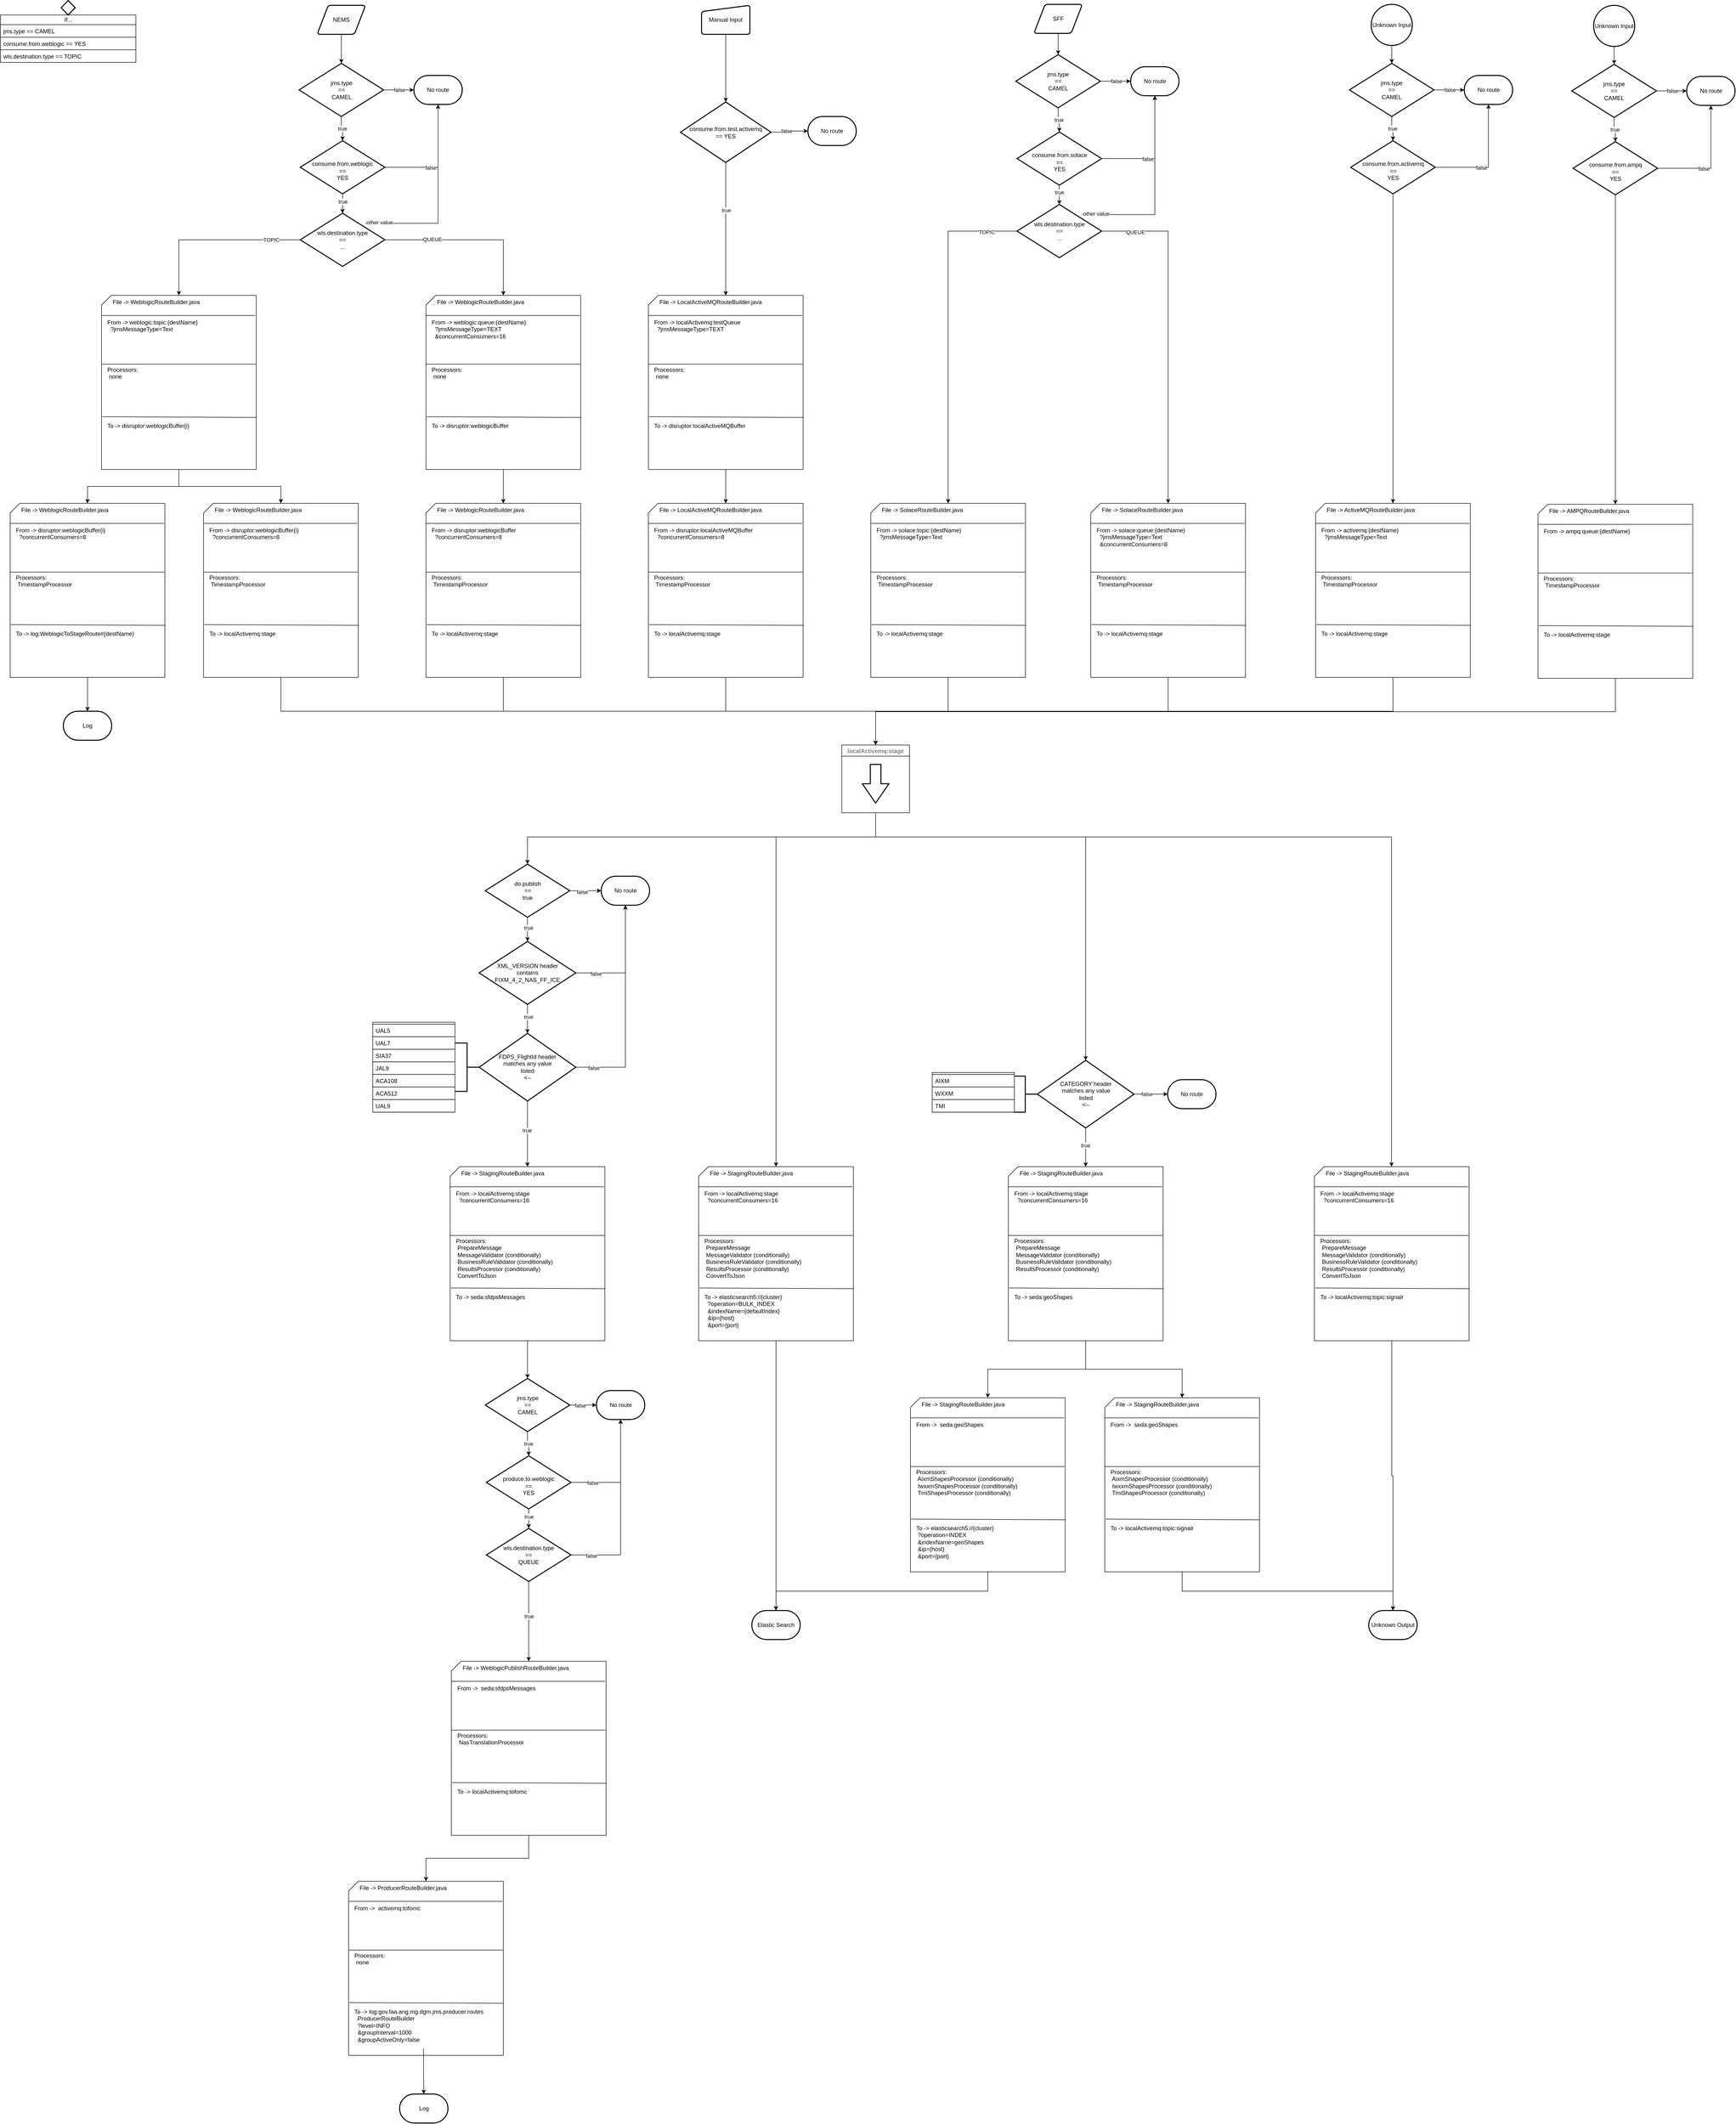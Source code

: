 <mxfile version="21.2.2" type="github">
  <diagram id="C5RBs43oDa-KdzZeNtuy" name="Page-1">
    <mxGraphModel dx="1257" dy="811" grid="1" gridSize="10" guides="1" tooltips="1" connect="1" arrows="1" fold="1" page="1" pageScale="1" pageWidth="3700" pageHeight="4500" math="0" shadow="0">
      <root>
        <mxCell id="WIyWlLk6GJQsqaUBKTNV-0" />
        <mxCell id="WIyWlLk6GJQsqaUBKTNV-1" parent="WIyWlLk6GJQsqaUBKTNV-0" />
        <mxCell id="1s6K8p0i9m4qC-OMNX9N-31" value="" style="group" vertex="1" connectable="0" parent="WIyWlLk6GJQsqaUBKTNV-1">
          <mxGeometry x="40" y="30" width="280" height="134" as="geometry" />
        </mxCell>
        <mxCell id="1s6K8p0i9m4qC-OMNX9N-26" value="If..." style="swimlane;fontStyle=0;childLayout=stackLayout;horizontal=1;startSize=20;fillColor=default;horizontalStack=0;resizeParent=1;resizeParentMax=0;resizeLast=0;collapsible=1;marginBottom=0;html=1;" vertex="1" parent="1s6K8p0i9m4qC-OMNX9N-31">
          <mxGeometry y="30" width="280" height="98" as="geometry" />
        </mxCell>
        <mxCell id="1s6K8p0i9m4qC-OMNX9N-27" value="jms.type == CAMEL" style="text;strokeColor=default;fillColor=default;align=left;verticalAlign=top;spacingLeft=4;spacingRight=4;overflow=hidden;rotatable=0;points=[[0,0.5],[1,0.5]];portConstraint=eastwest;whiteSpace=wrap;html=1;" vertex="1" parent="1s6K8p0i9m4qC-OMNX9N-26">
          <mxGeometry y="20" width="280" height="26" as="geometry" />
        </mxCell>
        <mxCell id="1s6K8p0i9m4qC-OMNX9N-28" value="consume.from.weblogic == YES" style="text;strokeColor=default;fillColor=default;align=left;verticalAlign=top;spacingLeft=4;spacingRight=4;overflow=hidden;rotatable=0;points=[[0,0.5],[1,0.5]];portConstraint=eastwest;whiteSpace=wrap;html=1;" vertex="1" parent="1s6K8p0i9m4qC-OMNX9N-26">
          <mxGeometry y="46" width="280" height="26" as="geometry" />
        </mxCell>
        <mxCell id="1s6K8p0i9m4qC-OMNX9N-29" value="wls.destination.type == TOPIC" style="text;strokeColor=default;fillColor=default;align=left;verticalAlign=top;spacingLeft=4;spacingRight=4;overflow=hidden;rotatable=0;points=[[0,0.5],[1,0.5]];portConstraint=eastwest;whiteSpace=wrap;html=1;" vertex="1" parent="1s6K8p0i9m4qC-OMNX9N-26">
          <mxGeometry y="72" width="280" height="26" as="geometry" />
        </mxCell>
        <mxCell id="1s6K8p0i9m4qC-OMNX9N-30" value="" style="strokeWidth=2;html=1;shape=mxgraph.flowchart.decision;whiteSpace=wrap;" vertex="1" parent="1s6K8p0i9m4qC-OMNX9N-31">
          <mxGeometry x="125.52" width="28.96" height="30" as="geometry" />
        </mxCell>
        <mxCell id="1s6K8p0i9m4qC-OMNX9N-104" style="edgeStyle=orthogonalEdgeStyle;rounded=0;orthogonalLoop=1;jettySize=auto;html=1;" edge="1" parent="WIyWlLk6GJQsqaUBKTNV-1" source="1s6K8p0i9m4qC-OMNX9N-32" target="1s6K8p0i9m4qC-OMNX9N-103">
          <mxGeometry relative="1" as="geometry" />
        </mxCell>
        <mxCell id="1s6K8p0i9m4qC-OMNX9N-32" value="NEMS" style="shape=parallelogram;html=1;strokeWidth=2;perimeter=parallelogramPerimeter;whiteSpace=wrap;rounded=1;arcSize=12;size=0.23;" vertex="1" parent="WIyWlLk6GJQsqaUBKTNV-1">
          <mxGeometry x="695" y="40" width="100" height="60" as="geometry" />
        </mxCell>
        <mxCell id="1s6K8p0i9m4qC-OMNX9N-194" style="edgeStyle=orthogonalEdgeStyle;rounded=0;orthogonalLoop=1;jettySize=auto;html=1;" edge="1" parent="WIyWlLk6GJQsqaUBKTNV-1" source="1s6K8p0i9m4qC-OMNX9N-34" target="1s6K8p0i9m4qC-OMNX9N-183">
          <mxGeometry relative="1" as="geometry" />
        </mxCell>
        <mxCell id="1s6K8p0i9m4qC-OMNX9N-34" value="SFF" style="shape=parallelogram;html=1;strokeWidth=2;perimeter=parallelogramPerimeter;whiteSpace=wrap;rounded=1;arcSize=12;size=0.23;" vertex="1" parent="WIyWlLk6GJQsqaUBKTNV-1">
          <mxGeometry x="2177.5" y="38" width="100" height="60" as="geometry" />
        </mxCell>
        <mxCell id="1s6K8p0i9m4qC-OMNX9N-62" value="" style="group" vertex="1" connectable="0" parent="WIyWlLk6GJQsqaUBKTNV-1">
          <mxGeometry x="249" y="640" width="320" height="360" as="geometry" />
        </mxCell>
        <mxCell id="1s6K8p0i9m4qC-OMNX9N-54" value="" style="verticalLabelPosition=bottom;verticalAlign=top;html=1;shape=card;whiteSpace=wrap;size=20;arcSize=12;" vertex="1" parent="1s6K8p0i9m4qC-OMNX9N-62">
          <mxGeometry width="320" height="360" as="geometry" />
        </mxCell>
        <mxCell id="1s6K8p0i9m4qC-OMNX9N-55" value="From -&amp;gt; weblogic:topic:{destName}&lt;br&gt;&lt;span style=&quot;white-space: pre;&quot;&gt;	&lt;span style=&quot;white-space: pre;&quot;&gt;	&lt;/span&gt;&lt;/span&gt;?jmsMessageType=Text" style="text;html=1;align=left;verticalAlign=top;resizable=0;points=[];autosize=1;strokeColor=none;fillColor=none;labelBackgroundColor=none;" vertex="1" parent="1s6K8p0i9m4qC-OMNX9N-62">
          <mxGeometry x="10" y="41.538" width="210" height="40" as="geometry" />
        </mxCell>
        <mxCell id="1s6K8p0i9m4qC-OMNX9N-58" value="" style="endArrow=none;html=1;rounded=0;exitX=0;exitY=0.395;exitDx=0;exitDy=0;exitPerimeter=0;entryX=0.997;entryY=0.395;entryDx=0;entryDy=0;entryPerimeter=0;" edge="1" parent="1s6K8p0i9m4qC-OMNX9N-62" source="1s6K8p0i9m4qC-OMNX9N-54" target="1s6K8p0i9m4qC-OMNX9N-54">
          <mxGeometry width="50" height="50" relative="1" as="geometry">
            <mxPoint x="20" y="74.851" as="sourcePoint" />
            <mxPoint x="70" y="-14.257" as="targetPoint" />
          </mxGeometry>
        </mxCell>
        <mxCell id="1s6K8p0i9m4qC-OMNX9N-59" value="File -&amp;gt; WeblogicRouteBuilder.java" style="text;html=1;align=left;verticalAlign=top;resizable=0;points=[];autosize=1;strokeColor=none;fillColor=none;labelBackgroundColor=none;" vertex="1" parent="1s6K8p0i9m4qC-OMNX9N-62">
          <mxGeometry x="21" y="0.002" width="200" height="30" as="geometry" />
        </mxCell>
        <mxCell id="1s6K8p0i9m4qC-OMNX9N-60" value="" style="endArrow=none;html=1;rounded=0;exitX=0.005;exitY=0.697;exitDx=0;exitDy=0;exitPerimeter=0;entryX=1.003;entryY=0.701;entryDx=0;entryDy=0;entryPerimeter=0;" edge="1" parent="1s6K8p0i9m4qC-OMNX9N-62" source="1s6K8p0i9m4qC-OMNX9N-54" target="1s6K8p0i9m4qC-OMNX9N-54">
          <mxGeometry width="50" height="50" relative="1" as="geometry">
            <mxPoint x="2" y="235.248" as="sourcePoint" />
            <mxPoint x="320" y="235.248" as="targetPoint" />
          </mxGeometry>
        </mxCell>
        <mxCell id="1s6K8p0i9m4qC-OMNX9N-61" value="To -&amp;gt; disruptor:weblogicBuffer{i}" style="text;html=1;align=left;verticalAlign=top;resizable=0;points=[];autosize=1;strokeColor=none;fillColor=none;labelBackgroundColor=none;" vertex="1" parent="1s6K8p0i9m4qC-OMNX9N-62">
          <mxGeometry x="10" y="255.792" width="190" height="30" as="geometry" />
        </mxCell>
        <mxCell id="1s6K8p0i9m4qC-OMNX9N-78" value="" style="endArrow=none;html=1;rounded=0;exitX=0;exitY=0.451;exitDx=0;exitDy=0;exitPerimeter=0;entryX=0.995;entryY=0.451;entryDx=0;entryDy=0;entryPerimeter=0;" edge="1" parent="1s6K8p0i9m4qC-OMNX9N-62">
          <mxGeometry width="50" height="50" relative="1" as="geometry">
            <mxPoint y="41.538" as="sourcePoint" />
            <mxPoint x="318" y="41.538" as="targetPoint" />
          </mxGeometry>
        </mxCell>
        <mxCell id="1s6K8p0i9m4qC-OMNX9N-79" value="Processors:&lt;br&gt;&lt;span style=&quot;white-space: pre;&quot;&gt;	&lt;/span&gt;none" style="text;html=1;align=left;verticalAlign=top;resizable=0;points=[];autosize=1;strokeColor=none;fillColor=none;labelBackgroundColor=none;" vertex="1" parent="1s6K8p0i9m4qC-OMNX9N-62">
          <mxGeometry x="10" y="139.998" width="90" height="40" as="geometry" />
        </mxCell>
        <mxCell id="1s6K8p0i9m4qC-OMNX9N-80" value="" style="group" vertex="1" connectable="0" parent="WIyWlLk6GJQsqaUBKTNV-1">
          <mxGeometry x="60" y="1070" width="320" height="360" as="geometry" />
        </mxCell>
        <mxCell id="1s6K8p0i9m4qC-OMNX9N-81" value="" style="verticalLabelPosition=bottom;verticalAlign=top;html=1;shape=card;whiteSpace=wrap;size=20;arcSize=12;" vertex="1" parent="1s6K8p0i9m4qC-OMNX9N-80">
          <mxGeometry width="320" height="360" as="geometry" />
        </mxCell>
        <mxCell id="1s6K8p0i9m4qC-OMNX9N-82" value="From -&amp;gt; disruptor:weblogicBuffer{i}&lt;br&gt;&lt;span style=&quot;white-space: pre;&quot;&gt;	&lt;/span&gt;&lt;span style=&quot;white-space: pre;&quot;&gt;	&lt;/span&gt;?concurrentConsumers=8" style="text;html=1;align=left;verticalAlign=top;resizable=0;points=[];autosize=1;strokeColor=none;fillColor=none;labelBackgroundColor=none;" vertex="1" parent="1s6K8p0i9m4qC-OMNX9N-80">
          <mxGeometry x="10" y="41.538" width="220" height="40" as="geometry" />
        </mxCell>
        <mxCell id="1s6K8p0i9m4qC-OMNX9N-83" value="" style="endArrow=none;html=1;rounded=0;exitX=0;exitY=0.395;exitDx=0;exitDy=0;exitPerimeter=0;entryX=0.997;entryY=0.395;entryDx=0;entryDy=0;entryPerimeter=0;" edge="1" parent="1s6K8p0i9m4qC-OMNX9N-80" source="1s6K8p0i9m4qC-OMNX9N-81" target="1s6K8p0i9m4qC-OMNX9N-81">
          <mxGeometry width="50" height="50" relative="1" as="geometry">
            <mxPoint x="20" y="74.851" as="sourcePoint" />
            <mxPoint x="70" y="-14.257" as="targetPoint" />
          </mxGeometry>
        </mxCell>
        <mxCell id="1s6K8p0i9m4qC-OMNX9N-84" value="File -&amp;gt; WeblogicRouteBuilder.java" style="text;html=1;align=left;verticalAlign=top;resizable=0;points=[];autosize=1;strokeColor=none;fillColor=none;labelBackgroundColor=none;" vertex="1" parent="1s6K8p0i9m4qC-OMNX9N-80">
          <mxGeometry x="21" y="0.002" width="200" height="30" as="geometry" />
        </mxCell>
        <mxCell id="1s6K8p0i9m4qC-OMNX9N-85" value="" style="endArrow=none;html=1;rounded=0;exitX=0.005;exitY=0.697;exitDx=0;exitDy=0;exitPerimeter=0;entryX=1.003;entryY=0.701;entryDx=0;entryDy=0;entryPerimeter=0;" edge="1" parent="1s6K8p0i9m4qC-OMNX9N-80" source="1s6K8p0i9m4qC-OMNX9N-81" target="1s6K8p0i9m4qC-OMNX9N-81">
          <mxGeometry width="50" height="50" relative="1" as="geometry">
            <mxPoint x="2" y="235.248" as="sourcePoint" />
            <mxPoint x="320" y="235.248" as="targetPoint" />
          </mxGeometry>
        </mxCell>
        <mxCell id="1s6K8p0i9m4qC-OMNX9N-86" value="To -&amp;gt; log:WeblogicToStageRoute#{destName}" style="text;html=1;align=left;verticalAlign=top;resizable=0;points=[];autosize=1;strokeColor=none;fillColor=none;labelBackgroundColor=none;" vertex="1" parent="1s6K8p0i9m4qC-OMNX9N-80">
          <mxGeometry x="10" y="255.792" width="270" height="30" as="geometry" />
        </mxCell>
        <mxCell id="1s6K8p0i9m4qC-OMNX9N-87" value="" style="endArrow=none;html=1;rounded=0;exitX=0;exitY=0.451;exitDx=0;exitDy=0;exitPerimeter=0;entryX=0.995;entryY=0.451;entryDx=0;entryDy=0;entryPerimeter=0;" edge="1" parent="1s6K8p0i9m4qC-OMNX9N-80">
          <mxGeometry width="50" height="50" relative="1" as="geometry">
            <mxPoint y="41.538" as="sourcePoint" />
            <mxPoint x="318" y="41.538" as="targetPoint" />
          </mxGeometry>
        </mxCell>
        <mxCell id="1s6K8p0i9m4qC-OMNX9N-88" value="Processors:&lt;br&gt;&lt;span style=&quot;white-space: pre;&quot;&gt;	&lt;/span&gt;TimestampProcessor" style="text;html=1;align=left;verticalAlign=top;resizable=0;points=[];autosize=1;strokeColor=none;fillColor=none;labelBackgroundColor=none;" vertex="1" parent="1s6K8p0i9m4qC-OMNX9N-80">
          <mxGeometry x="10" y="139.998" width="160" height="40" as="geometry" />
        </mxCell>
        <mxCell id="1s6K8p0i9m4qC-OMNX9N-89" style="edgeStyle=orthogonalEdgeStyle;rounded=0;orthogonalLoop=1;jettySize=auto;html=1;exitX=0.5;exitY=1;exitDx=0;exitDy=0;exitPerimeter=0;" edge="1" parent="WIyWlLk6GJQsqaUBKTNV-1" source="1s6K8p0i9m4qC-OMNX9N-54" target="1s6K8p0i9m4qC-OMNX9N-81">
          <mxGeometry relative="1" as="geometry" />
        </mxCell>
        <mxCell id="1s6K8p0i9m4qC-OMNX9N-90" value="Log" style="strokeWidth=2;html=1;shape=mxgraph.flowchart.terminator;whiteSpace=wrap;" vertex="1" parent="WIyWlLk6GJQsqaUBKTNV-1">
          <mxGeometry x="170" y="1500" width="100" height="60" as="geometry" />
        </mxCell>
        <mxCell id="1s6K8p0i9m4qC-OMNX9N-91" style="edgeStyle=orthogonalEdgeStyle;rounded=0;orthogonalLoop=1;jettySize=auto;html=1;" edge="1" parent="WIyWlLk6GJQsqaUBKTNV-1" source="1s6K8p0i9m4qC-OMNX9N-81" target="1s6K8p0i9m4qC-OMNX9N-90">
          <mxGeometry relative="1" as="geometry" />
        </mxCell>
        <mxCell id="1s6K8p0i9m4qC-OMNX9N-93" value="" style="group" vertex="1" connectable="0" parent="WIyWlLk6GJQsqaUBKTNV-1">
          <mxGeometry x="460" y="1070" width="320" height="360" as="geometry" />
        </mxCell>
        <mxCell id="1s6K8p0i9m4qC-OMNX9N-94" value="" style="verticalLabelPosition=bottom;verticalAlign=top;html=1;shape=card;whiteSpace=wrap;size=20;arcSize=12;" vertex="1" parent="1s6K8p0i9m4qC-OMNX9N-93">
          <mxGeometry width="320" height="360" as="geometry" />
        </mxCell>
        <mxCell id="1s6K8p0i9m4qC-OMNX9N-95" value="From -&amp;gt; disruptor:weblogicBuffer{i}&lt;br&gt;&lt;span style=&quot;white-space: pre;&quot;&gt;	&lt;/span&gt;&lt;span style=&quot;white-space: pre;&quot;&gt;	&lt;/span&gt;?concurrentConsumers=8" style="text;html=1;align=left;verticalAlign=top;resizable=0;points=[];autosize=1;strokeColor=none;fillColor=none;labelBackgroundColor=none;" vertex="1" parent="1s6K8p0i9m4qC-OMNX9N-93">
          <mxGeometry x="10" y="41.538" width="220" height="40" as="geometry" />
        </mxCell>
        <mxCell id="1s6K8p0i9m4qC-OMNX9N-96" value="" style="endArrow=none;html=1;rounded=0;exitX=0;exitY=0.395;exitDx=0;exitDy=0;exitPerimeter=0;entryX=0.997;entryY=0.395;entryDx=0;entryDy=0;entryPerimeter=0;" edge="1" parent="1s6K8p0i9m4qC-OMNX9N-93" source="1s6K8p0i9m4qC-OMNX9N-94" target="1s6K8p0i9m4qC-OMNX9N-94">
          <mxGeometry width="50" height="50" relative="1" as="geometry">
            <mxPoint x="20" y="74.851" as="sourcePoint" />
            <mxPoint x="70" y="-14.257" as="targetPoint" />
          </mxGeometry>
        </mxCell>
        <mxCell id="1s6K8p0i9m4qC-OMNX9N-97" value="File -&amp;gt; WeblogicRouteBuilder.java" style="text;html=1;align=left;verticalAlign=top;resizable=0;points=[];autosize=1;strokeColor=none;fillColor=none;labelBackgroundColor=none;" vertex="1" parent="1s6K8p0i9m4qC-OMNX9N-93">
          <mxGeometry x="21" y="0.002" width="200" height="30" as="geometry" />
        </mxCell>
        <mxCell id="1s6K8p0i9m4qC-OMNX9N-98" value="" style="endArrow=none;html=1;rounded=0;exitX=0.005;exitY=0.697;exitDx=0;exitDy=0;exitPerimeter=0;entryX=1.003;entryY=0.701;entryDx=0;entryDy=0;entryPerimeter=0;" edge="1" parent="1s6K8p0i9m4qC-OMNX9N-93" source="1s6K8p0i9m4qC-OMNX9N-94" target="1s6K8p0i9m4qC-OMNX9N-94">
          <mxGeometry width="50" height="50" relative="1" as="geometry">
            <mxPoint x="2" y="235.248" as="sourcePoint" />
            <mxPoint x="320" y="235.248" as="targetPoint" />
          </mxGeometry>
        </mxCell>
        <mxCell id="1s6K8p0i9m4qC-OMNX9N-99" value="To -&amp;gt; localActivemq:stage" style="text;html=1;align=left;verticalAlign=top;resizable=0;points=[];autosize=1;strokeColor=none;fillColor=none;labelBackgroundColor=none;" vertex="1" parent="1s6K8p0i9m4qC-OMNX9N-93">
          <mxGeometry x="10" y="255.792" width="160" height="30" as="geometry" />
        </mxCell>
        <mxCell id="1s6K8p0i9m4qC-OMNX9N-100" value="" style="endArrow=none;html=1;rounded=0;exitX=0;exitY=0.451;exitDx=0;exitDy=0;exitPerimeter=0;entryX=0.995;entryY=0.451;entryDx=0;entryDy=0;entryPerimeter=0;" edge="1" parent="1s6K8p0i9m4qC-OMNX9N-93">
          <mxGeometry width="50" height="50" relative="1" as="geometry">
            <mxPoint y="41.538" as="sourcePoint" />
            <mxPoint x="318" y="41.538" as="targetPoint" />
          </mxGeometry>
        </mxCell>
        <mxCell id="1s6K8p0i9m4qC-OMNX9N-101" value="Processors:&lt;br&gt;&lt;span style=&quot;white-space: pre;&quot;&gt;	&lt;/span&gt;TimestampProcessor" style="text;html=1;align=left;verticalAlign=top;resizable=0;points=[];autosize=1;strokeColor=none;fillColor=none;labelBackgroundColor=none;" vertex="1" parent="1s6K8p0i9m4qC-OMNX9N-93">
          <mxGeometry x="10" y="139.998" width="160" height="40" as="geometry" />
        </mxCell>
        <mxCell id="1s6K8p0i9m4qC-OMNX9N-102" style="edgeStyle=orthogonalEdgeStyle;rounded=0;orthogonalLoop=1;jettySize=auto;html=1;exitX=0.5;exitY=1;exitDx=0;exitDy=0;exitPerimeter=0;" edge="1" parent="WIyWlLk6GJQsqaUBKTNV-1" source="1s6K8p0i9m4qC-OMNX9N-54" target="1s6K8p0i9m4qC-OMNX9N-94">
          <mxGeometry relative="1" as="geometry" />
        </mxCell>
        <mxCell id="1s6K8p0i9m4qC-OMNX9N-106" value="true" style="edgeStyle=orthogonalEdgeStyle;rounded=0;orthogonalLoop=1;jettySize=auto;html=1;" edge="1" parent="WIyWlLk6GJQsqaUBKTNV-1" source="1s6K8p0i9m4qC-OMNX9N-103" target="1s6K8p0i9m4qC-OMNX9N-105">
          <mxGeometry relative="1" as="geometry" />
        </mxCell>
        <mxCell id="1s6K8p0i9m4qC-OMNX9N-109" style="edgeStyle=orthogonalEdgeStyle;rounded=0;orthogonalLoop=1;jettySize=auto;html=1;" edge="1" parent="WIyWlLk6GJQsqaUBKTNV-1" source="1s6K8p0i9m4qC-OMNX9N-103" target="1s6K8p0i9m4qC-OMNX9N-108">
          <mxGeometry relative="1" as="geometry" />
        </mxCell>
        <mxCell id="1s6K8p0i9m4qC-OMNX9N-110" value="false" style="edgeLabel;html=1;align=center;verticalAlign=middle;resizable=0;points=[];" vertex="1" connectable="0" parent="1s6K8p0i9m4qC-OMNX9N-109">
          <mxGeometry x="0.034" relative="1" as="geometry">
            <mxPoint as="offset" />
          </mxGeometry>
        </mxCell>
        <mxCell id="1s6K8p0i9m4qC-OMNX9N-103" value="jms.type&lt;br&gt;==&lt;br&gt;CAMEL" style="strokeWidth=2;html=1;shape=mxgraph.flowchart.decision;whiteSpace=wrap;" vertex="1" parent="WIyWlLk6GJQsqaUBKTNV-1">
          <mxGeometry x="657.5" y="160" width="175" height="110" as="geometry" />
        </mxCell>
        <mxCell id="1s6K8p0i9m4qC-OMNX9N-111" style="edgeStyle=orthogonalEdgeStyle;rounded=0;orthogonalLoop=1;jettySize=auto;html=1;" edge="1" parent="WIyWlLk6GJQsqaUBKTNV-1" source="1s6K8p0i9m4qC-OMNX9N-105" target="1s6K8p0i9m4qC-OMNX9N-108">
          <mxGeometry relative="1" as="geometry" />
        </mxCell>
        <mxCell id="1s6K8p0i9m4qC-OMNX9N-112" value="false" style="edgeLabel;html=1;align=center;verticalAlign=middle;resizable=0;points=[];" vertex="1" connectable="0" parent="1s6K8p0i9m4qC-OMNX9N-111">
          <mxGeometry x="-0.208" y="-1" relative="1" as="geometry">
            <mxPoint as="offset" />
          </mxGeometry>
        </mxCell>
        <mxCell id="1s6K8p0i9m4qC-OMNX9N-114" style="edgeStyle=orthogonalEdgeStyle;rounded=0;orthogonalLoop=1;jettySize=auto;html=1;" edge="1" parent="WIyWlLk6GJQsqaUBKTNV-1" source="1s6K8p0i9m4qC-OMNX9N-105" target="1s6K8p0i9m4qC-OMNX9N-113">
          <mxGeometry relative="1" as="geometry" />
        </mxCell>
        <mxCell id="1s6K8p0i9m4qC-OMNX9N-196" value="true" style="edgeLabel;html=1;align=center;verticalAlign=middle;resizable=0;points=[];" vertex="1" connectable="0" parent="1s6K8p0i9m4qC-OMNX9N-114">
          <mxGeometry x="0.183" y="-1" relative="1" as="geometry">
            <mxPoint x="1" y="-8" as="offset" />
          </mxGeometry>
        </mxCell>
        <mxCell id="1s6K8p0i9m4qC-OMNX9N-105" value="&lt;br&gt;consume.from.weblogic&lt;br&gt;==&lt;br&gt;YES" style="strokeWidth=2;html=1;shape=mxgraph.flowchart.decision;whiteSpace=wrap;verticalAlign=middle;" vertex="1" parent="WIyWlLk6GJQsqaUBKTNV-1">
          <mxGeometry x="660" y="320" width="175" height="110" as="geometry" />
        </mxCell>
        <mxCell id="1s6K8p0i9m4qC-OMNX9N-108" value="No route" style="strokeWidth=2;html=1;shape=mxgraph.flowchart.terminator;whiteSpace=wrap;" vertex="1" parent="WIyWlLk6GJQsqaUBKTNV-1">
          <mxGeometry x="895" y="185" width="100" height="60" as="geometry" />
        </mxCell>
        <mxCell id="1s6K8p0i9m4qC-OMNX9N-115" style="edgeStyle=orthogonalEdgeStyle;rounded=0;orthogonalLoop=1;jettySize=auto;html=1;exitX=0;exitY=0.5;exitDx=0;exitDy=0;exitPerimeter=0;" edge="1" parent="WIyWlLk6GJQsqaUBKTNV-1" source="1s6K8p0i9m4qC-OMNX9N-113" target="1s6K8p0i9m4qC-OMNX9N-54">
          <mxGeometry relative="1" as="geometry" />
        </mxCell>
        <mxCell id="1s6K8p0i9m4qC-OMNX9N-116" value="TOPIC" style="edgeLabel;html=1;align=center;verticalAlign=middle;resizable=0;points=[];" vertex="1" connectable="0" parent="1s6K8p0i9m4qC-OMNX9N-115">
          <mxGeometry x="-0.671" relative="1" as="geometry">
            <mxPoint as="offset" />
          </mxGeometry>
        </mxCell>
        <mxCell id="1s6K8p0i9m4qC-OMNX9N-126" style="edgeStyle=orthogonalEdgeStyle;rounded=0;orthogonalLoop=1;jettySize=auto;html=1;exitX=1;exitY=0.5;exitDx=0;exitDy=0;exitPerimeter=0;" edge="1" parent="WIyWlLk6GJQsqaUBKTNV-1" source="1s6K8p0i9m4qC-OMNX9N-113" target="1s6K8p0i9m4qC-OMNX9N-118">
          <mxGeometry relative="1" as="geometry">
            <mxPoint x="1375" y="569.997" as="sourcePoint" />
          </mxGeometry>
        </mxCell>
        <mxCell id="1s6K8p0i9m4qC-OMNX9N-127" value="QUEUE" style="edgeLabel;html=1;align=center;verticalAlign=middle;resizable=0;points=[];" vertex="1" connectable="0" parent="1s6K8p0i9m4qC-OMNX9N-126">
          <mxGeometry x="-0.456" y="1" relative="1" as="geometry">
            <mxPoint as="offset" />
          </mxGeometry>
        </mxCell>
        <mxCell id="1s6K8p0i9m4qC-OMNX9N-137" style="edgeStyle=orthogonalEdgeStyle;rounded=0;orthogonalLoop=1;jettySize=auto;html=1;exitX=0.77;exitY=0.19;exitDx=0;exitDy=0;exitPerimeter=0;" edge="1" parent="WIyWlLk6GJQsqaUBKTNV-1" source="1s6K8p0i9m4qC-OMNX9N-113" target="1s6K8p0i9m4qC-OMNX9N-108">
          <mxGeometry relative="1" as="geometry" />
        </mxCell>
        <mxCell id="1s6K8p0i9m4qC-OMNX9N-138" value="other value" style="edgeLabel;html=1;align=center;verticalAlign=middle;resizable=0;points=[];" vertex="1" connectable="0" parent="1s6K8p0i9m4qC-OMNX9N-137">
          <mxGeometry x="-0.855" y="2" relative="1" as="geometry">
            <mxPoint as="offset" />
          </mxGeometry>
        </mxCell>
        <mxCell id="1s6K8p0i9m4qC-OMNX9N-113" value="wls.destination.type&lt;br&gt;==&lt;br&gt;..." style="strokeWidth=2;html=1;shape=mxgraph.flowchart.decision;whiteSpace=wrap;verticalAlign=middle;points=[[0,0.5,0,0,0],[0.5,0,0,0,0],[0.5,1,0,0,0],[0.77,0.19,0,0,0],[1,0.5,0,0,0]];" vertex="1" parent="WIyWlLk6GJQsqaUBKTNV-1">
          <mxGeometry x="660" y="470" width="175" height="110" as="geometry" />
        </mxCell>
        <mxCell id="1s6K8p0i9m4qC-OMNX9N-117" value="" style="group" vertex="1" connectable="0" parent="WIyWlLk6GJQsqaUBKTNV-1">
          <mxGeometry x="920" y="640" width="320" height="360" as="geometry" />
        </mxCell>
        <mxCell id="1s6K8p0i9m4qC-OMNX9N-118" value="" style="verticalLabelPosition=bottom;verticalAlign=top;html=1;shape=card;whiteSpace=wrap;size=20;arcSize=12;" vertex="1" parent="1s6K8p0i9m4qC-OMNX9N-117">
          <mxGeometry width="320" height="360" as="geometry" />
        </mxCell>
        <mxCell id="1s6K8p0i9m4qC-OMNX9N-119" value="From -&amp;gt; weblogic:queue:{destName}&lt;br&gt;&lt;span style=&quot;white-space: pre;&quot;&gt;	&lt;span style=&quot;white-space: pre;&quot;&gt;	&lt;/span&gt;&lt;/span&gt;?jmsMessageType=TEXT&lt;br&gt;&lt;span style=&quot;white-space: pre;&quot;&gt;	&lt;/span&gt;&lt;span style=&quot;white-space: pre;&quot;&gt;	&lt;/span&gt;&amp;amp;concurrentConsumers=16" style="text;html=1;align=left;verticalAlign=top;resizable=0;points=[];autosize=1;strokeColor=none;fillColor=none;labelBackgroundColor=none;" vertex="1" parent="1s6K8p0i9m4qC-OMNX9N-117">
          <mxGeometry x="10" y="41.538" width="220" height="60" as="geometry" />
        </mxCell>
        <mxCell id="1s6K8p0i9m4qC-OMNX9N-120" value="" style="endArrow=none;html=1;rounded=0;exitX=0;exitY=0.395;exitDx=0;exitDy=0;exitPerimeter=0;entryX=0.997;entryY=0.395;entryDx=0;entryDy=0;entryPerimeter=0;" edge="1" parent="1s6K8p0i9m4qC-OMNX9N-117" source="1s6K8p0i9m4qC-OMNX9N-118" target="1s6K8p0i9m4qC-OMNX9N-118">
          <mxGeometry width="50" height="50" relative="1" as="geometry">
            <mxPoint x="20" y="74.851" as="sourcePoint" />
            <mxPoint x="70" y="-14.257" as="targetPoint" />
          </mxGeometry>
        </mxCell>
        <mxCell id="1s6K8p0i9m4qC-OMNX9N-121" value="File -&amp;gt; WeblogicRouteBuilder.java" style="text;html=1;align=left;verticalAlign=top;resizable=0;points=[];autosize=1;strokeColor=none;fillColor=none;labelBackgroundColor=none;" vertex="1" parent="1s6K8p0i9m4qC-OMNX9N-117">
          <mxGeometry x="21" y="0.002" width="200" height="30" as="geometry" />
        </mxCell>
        <mxCell id="1s6K8p0i9m4qC-OMNX9N-122" value="" style="endArrow=none;html=1;rounded=0;exitX=0.005;exitY=0.697;exitDx=0;exitDy=0;exitPerimeter=0;entryX=1.003;entryY=0.701;entryDx=0;entryDy=0;entryPerimeter=0;" edge="1" parent="1s6K8p0i9m4qC-OMNX9N-117" source="1s6K8p0i9m4qC-OMNX9N-118" target="1s6K8p0i9m4qC-OMNX9N-118">
          <mxGeometry width="50" height="50" relative="1" as="geometry">
            <mxPoint x="2" y="235.248" as="sourcePoint" />
            <mxPoint x="320" y="235.248" as="targetPoint" />
          </mxGeometry>
        </mxCell>
        <mxCell id="1s6K8p0i9m4qC-OMNX9N-123" value="To -&amp;gt; disruptor:weblogicBuffer" style="text;html=1;align=left;verticalAlign=top;resizable=0;points=[];autosize=1;strokeColor=none;fillColor=none;labelBackgroundColor=none;" vertex="1" parent="1s6K8p0i9m4qC-OMNX9N-117">
          <mxGeometry x="10" y="255.792" width="180" height="30" as="geometry" />
        </mxCell>
        <mxCell id="1s6K8p0i9m4qC-OMNX9N-124" value="" style="endArrow=none;html=1;rounded=0;exitX=0;exitY=0.451;exitDx=0;exitDy=0;exitPerimeter=0;entryX=0.995;entryY=0.451;entryDx=0;entryDy=0;entryPerimeter=0;" edge="1" parent="1s6K8p0i9m4qC-OMNX9N-117">
          <mxGeometry width="50" height="50" relative="1" as="geometry">
            <mxPoint y="41.538" as="sourcePoint" />
            <mxPoint x="318" y="41.538" as="targetPoint" />
          </mxGeometry>
        </mxCell>
        <mxCell id="1s6K8p0i9m4qC-OMNX9N-125" value="Processors:&lt;br&gt;&lt;span style=&quot;white-space: pre;&quot;&gt;	&lt;/span&gt;none" style="text;html=1;align=left;verticalAlign=top;resizable=0;points=[];autosize=1;strokeColor=none;fillColor=none;labelBackgroundColor=none;" vertex="1" parent="1s6K8p0i9m4qC-OMNX9N-117">
          <mxGeometry x="10" y="139.998" width="90" height="40" as="geometry" />
        </mxCell>
        <mxCell id="1s6K8p0i9m4qC-OMNX9N-128" value="" style="group" vertex="1" connectable="0" parent="WIyWlLk6GJQsqaUBKTNV-1">
          <mxGeometry x="920" y="1070" width="320" height="360" as="geometry" />
        </mxCell>
        <mxCell id="1s6K8p0i9m4qC-OMNX9N-129" value="" style="verticalLabelPosition=bottom;verticalAlign=top;html=1;shape=card;whiteSpace=wrap;size=20;arcSize=12;" vertex="1" parent="1s6K8p0i9m4qC-OMNX9N-128">
          <mxGeometry width="320" height="360" as="geometry" />
        </mxCell>
        <mxCell id="1s6K8p0i9m4qC-OMNX9N-130" value="From -&amp;gt; disruptor:weblogicBuffer&lt;br&gt;&lt;span style=&quot;white-space: pre;&quot;&gt;	&lt;/span&gt;&lt;span style=&quot;white-space: pre;&quot;&gt;	&lt;/span&gt;?concurrentConsumers=8" style="text;html=1;align=left;verticalAlign=top;resizable=0;points=[];autosize=1;strokeColor=none;fillColor=none;labelBackgroundColor=none;" vertex="1" parent="1s6K8p0i9m4qC-OMNX9N-128">
          <mxGeometry x="10" y="41.538" width="220" height="40" as="geometry" />
        </mxCell>
        <mxCell id="1s6K8p0i9m4qC-OMNX9N-131" value="" style="endArrow=none;html=1;rounded=0;exitX=0;exitY=0.395;exitDx=0;exitDy=0;exitPerimeter=0;entryX=0.997;entryY=0.395;entryDx=0;entryDy=0;entryPerimeter=0;" edge="1" parent="1s6K8p0i9m4qC-OMNX9N-128" source="1s6K8p0i9m4qC-OMNX9N-129" target="1s6K8p0i9m4qC-OMNX9N-129">
          <mxGeometry width="50" height="50" relative="1" as="geometry">
            <mxPoint x="20" y="74.851" as="sourcePoint" />
            <mxPoint x="70" y="-14.257" as="targetPoint" />
          </mxGeometry>
        </mxCell>
        <mxCell id="1s6K8p0i9m4qC-OMNX9N-132" value="File -&amp;gt; WeblogicRouteBuilder.java" style="text;html=1;align=left;verticalAlign=top;resizable=0;points=[];autosize=1;strokeColor=none;fillColor=none;labelBackgroundColor=none;" vertex="1" parent="1s6K8p0i9m4qC-OMNX9N-128">
          <mxGeometry x="21" y="0.002" width="200" height="30" as="geometry" />
        </mxCell>
        <mxCell id="1s6K8p0i9m4qC-OMNX9N-133" value="" style="endArrow=none;html=1;rounded=0;exitX=0.005;exitY=0.697;exitDx=0;exitDy=0;exitPerimeter=0;entryX=1.003;entryY=0.701;entryDx=0;entryDy=0;entryPerimeter=0;" edge="1" parent="1s6K8p0i9m4qC-OMNX9N-128" source="1s6K8p0i9m4qC-OMNX9N-129" target="1s6K8p0i9m4qC-OMNX9N-129">
          <mxGeometry width="50" height="50" relative="1" as="geometry">
            <mxPoint x="2" y="235.248" as="sourcePoint" />
            <mxPoint x="320" y="235.248" as="targetPoint" />
          </mxGeometry>
        </mxCell>
        <mxCell id="1s6K8p0i9m4qC-OMNX9N-134" value="To -&amp;gt; localActivemq:stage" style="text;html=1;align=left;verticalAlign=top;resizable=0;points=[];autosize=1;strokeColor=none;fillColor=none;labelBackgroundColor=none;" vertex="1" parent="1s6K8p0i9m4qC-OMNX9N-128">
          <mxGeometry x="10" y="255.792" width="160" height="30" as="geometry" />
        </mxCell>
        <mxCell id="1s6K8p0i9m4qC-OMNX9N-135" value="" style="endArrow=none;html=1;rounded=0;exitX=0;exitY=0.451;exitDx=0;exitDy=0;exitPerimeter=0;entryX=0.995;entryY=0.451;entryDx=0;entryDy=0;entryPerimeter=0;" edge="1" parent="1s6K8p0i9m4qC-OMNX9N-128">
          <mxGeometry width="50" height="50" relative="1" as="geometry">
            <mxPoint y="41.538" as="sourcePoint" />
            <mxPoint x="318" y="41.538" as="targetPoint" />
          </mxGeometry>
        </mxCell>
        <mxCell id="1s6K8p0i9m4qC-OMNX9N-136" value="Processors:&lt;br&gt;&lt;span style=&quot;white-space: pre;&quot;&gt;	&lt;/span&gt;TimestampProcessor" style="text;html=1;align=left;verticalAlign=top;resizable=0;points=[];autosize=1;strokeColor=none;fillColor=none;labelBackgroundColor=none;" vertex="1" parent="1s6K8p0i9m4qC-OMNX9N-128">
          <mxGeometry x="10" y="139.998" width="160" height="40" as="geometry" />
        </mxCell>
        <mxCell id="1s6K8p0i9m4qC-OMNX9N-139" style="edgeStyle=orthogonalEdgeStyle;rounded=0;orthogonalLoop=1;jettySize=auto;html=1;" edge="1" parent="WIyWlLk6GJQsqaUBKTNV-1" source="1s6K8p0i9m4qC-OMNX9N-118" target="1s6K8p0i9m4qC-OMNX9N-129">
          <mxGeometry relative="1" as="geometry" />
        </mxCell>
        <mxCell id="1s6K8p0i9m4qC-OMNX9N-161" style="edgeStyle=orthogonalEdgeStyle;rounded=0;orthogonalLoop=1;jettySize=auto;html=1;" edge="1" parent="WIyWlLk6GJQsqaUBKTNV-1" source="1s6K8p0i9m4qC-OMNX9N-150" target="1s6K8p0i9m4qC-OMNX9N-160">
          <mxGeometry relative="1" as="geometry" />
        </mxCell>
        <mxCell id="1s6K8p0i9m4qC-OMNX9N-150" value="Manual Input" style="html=1;strokeWidth=2;shape=manualInput;whiteSpace=wrap;rounded=1;size=13;arcSize=11;" vertex="1" parent="WIyWlLk6GJQsqaUBKTNV-1">
          <mxGeometry x="1490" y="40" width="100" height="60" as="geometry" />
        </mxCell>
        <mxCell id="1s6K8p0i9m4qC-OMNX9N-151" value="" style="group" vertex="1" connectable="0" parent="WIyWlLk6GJQsqaUBKTNV-1">
          <mxGeometry x="1380" y="640" width="320" height="360" as="geometry" />
        </mxCell>
        <mxCell id="1s6K8p0i9m4qC-OMNX9N-152" value="" style="verticalLabelPosition=bottom;verticalAlign=top;html=1;shape=card;whiteSpace=wrap;size=20;arcSize=12;" vertex="1" parent="1s6K8p0i9m4qC-OMNX9N-151">
          <mxGeometry width="320" height="360" as="geometry" />
        </mxCell>
        <mxCell id="1s6K8p0i9m4qC-OMNX9N-153" value="From -&amp;gt; localActivemq:testQueue&lt;br&gt;&lt;span style=&quot;white-space: pre;&quot;&gt;	&lt;span style=&quot;white-space: pre;&quot;&gt;	&lt;/span&gt;&lt;/span&gt;?jmsMessageType=TEXT" style="text;html=1;align=left;verticalAlign=top;resizable=0;points=[];autosize=1;strokeColor=none;fillColor=none;labelBackgroundColor=none;" vertex="1" parent="1s6K8p0i9m4qC-OMNX9N-151">
          <mxGeometry x="10" y="41.538" width="210" height="40" as="geometry" />
        </mxCell>
        <mxCell id="1s6K8p0i9m4qC-OMNX9N-154" value="" style="endArrow=none;html=1;rounded=0;exitX=0;exitY=0.395;exitDx=0;exitDy=0;exitPerimeter=0;entryX=0.997;entryY=0.395;entryDx=0;entryDy=0;entryPerimeter=0;" edge="1" parent="1s6K8p0i9m4qC-OMNX9N-151" source="1s6K8p0i9m4qC-OMNX9N-152" target="1s6K8p0i9m4qC-OMNX9N-152">
          <mxGeometry width="50" height="50" relative="1" as="geometry">
            <mxPoint x="20" y="74.851" as="sourcePoint" />
            <mxPoint x="70" y="-14.257" as="targetPoint" />
          </mxGeometry>
        </mxCell>
        <mxCell id="1s6K8p0i9m4qC-OMNX9N-155" value="File -&amp;gt; LocalActiveMQRouteBuilder.java" style="text;html=1;align=left;verticalAlign=top;resizable=0;points=[];autosize=1;strokeColor=none;fillColor=none;labelBackgroundColor=none;" vertex="1" parent="1s6K8p0i9m4qC-OMNX9N-151">
          <mxGeometry x="21" y="0.002" width="240" height="30" as="geometry" />
        </mxCell>
        <mxCell id="1s6K8p0i9m4qC-OMNX9N-156" value="" style="endArrow=none;html=1;rounded=0;exitX=0.005;exitY=0.697;exitDx=0;exitDy=0;exitPerimeter=0;entryX=1.003;entryY=0.701;entryDx=0;entryDy=0;entryPerimeter=0;" edge="1" parent="1s6K8p0i9m4qC-OMNX9N-151" source="1s6K8p0i9m4qC-OMNX9N-152" target="1s6K8p0i9m4qC-OMNX9N-152">
          <mxGeometry width="50" height="50" relative="1" as="geometry">
            <mxPoint x="2" y="235.248" as="sourcePoint" />
            <mxPoint x="320" y="235.248" as="targetPoint" />
          </mxGeometry>
        </mxCell>
        <mxCell id="1s6K8p0i9m4qC-OMNX9N-157" value="To -&amp;gt; disruptor:localActiveMQBuffer" style="text;html=1;align=left;verticalAlign=top;resizable=0;points=[];autosize=1;strokeColor=none;fillColor=none;labelBackgroundColor=none;" vertex="1" parent="1s6K8p0i9m4qC-OMNX9N-151">
          <mxGeometry x="10" y="255.792" width="210" height="30" as="geometry" />
        </mxCell>
        <mxCell id="1s6K8p0i9m4qC-OMNX9N-158" value="" style="endArrow=none;html=1;rounded=0;exitX=0;exitY=0.451;exitDx=0;exitDy=0;exitPerimeter=0;entryX=0.995;entryY=0.451;entryDx=0;entryDy=0;entryPerimeter=0;" edge="1" parent="1s6K8p0i9m4qC-OMNX9N-151">
          <mxGeometry width="50" height="50" relative="1" as="geometry">
            <mxPoint y="41.538" as="sourcePoint" />
            <mxPoint x="318" y="41.538" as="targetPoint" />
          </mxGeometry>
        </mxCell>
        <mxCell id="1s6K8p0i9m4qC-OMNX9N-159" value="Processors:&lt;br&gt;&lt;span style=&quot;white-space: pre;&quot;&gt;	&lt;/span&gt;none" style="text;html=1;align=left;verticalAlign=top;resizable=0;points=[];autosize=1;strokeColor=none;fillColor=none;labelBackgroundColor=none;" vertex="1" parent="1s6K8p0i9m4qC-OMNX9N-151">
          <mxGeometry x="10" y="139.998" width="90" height="40" as="geometry" />
        </mxCell>
        <mxCell id="1s6K8p0i9m4qC-OMNX9N-162" style="edgeStyle=orthogonalEdgeStyle;rounded=0;orthogonalLoop=1;jettySize=auto;html=1;" edge="1" parent="WIyWlLk6GJQsqaUBKTNV-1" source="1s6K8p0i9m4qC-OMNX9N-160" target="1s6K8p0i9m4qC-OMNX9N-152">
          <mxGeometry relative="1" as="geometry" />
        </mxCell>
        <mxCell id="1s6K8p0i9m4qC-OMNX9N-163" value="true" style="edgeLabel;html=1;align=center;verticalAlign=middle;resizable=0;points=[];" vertex="1" connectable="0" parent="1s6K8p0i9m4qC-OMNX9N-162">
          <mxGeometry x="-0.28" y="1" relative="1" as="geometry">
            <mxPoint as="offset" />
          </mxGeometry>
        </mxCell>
        <mxCell id="1s6K8p0i9m4qC-OMNX9N-165" style="edgeStyle=orthogonalEdgeStyle;rounded=0;orthogonalLoop=1;jettySize=auto;html=1;" edge="1" parent="WIyWlLk6GJQsqaUBKTNV-1" source="1s6K8p0i9m4qC-OMNX9N-160" target="1s6K8p0i9m4qC-OMNX9N-164">
          <mxGeometry relative="1" as="geometry" />
        </mxCell>
        <mxCell id="1s6K8p0i9m4qC-OMNX9N-166" value="false" style="edgeLabel;html=1;align=center;verticalAlign=middle;resizable=0;points=[];" vertex="1" connectable="0" parent="1s6K8p0i9m4qC-OMNX9N-165">
          <mxGeometry x="-0.007" y="3" relative="1" as="geometry">
            <mxPoint x="-3" y="-2" as="offset" />
          </mxGeometry>
        </mxCell>
        <mxCell id="1s6K8p0i9m4qC-OMNX9N-160" value="consume.from.test.activemq&lt;br&gt;== YES" style="strokeWidth=2;html=1;shape=mxgraph.flowchart.decision;whiteSpace=wrap;" vertex="1" parent="WIyWlLk6GJQsqaUBKTNV-1">
          <mxGeometry x="1446.25" y="240" width="187.5" height="125" as="geometry" />
        </mxCell>
        <mxCell id="1s6K8p0i9m4qC-OMNX9N-164" value="No route" style="strokeWidth=2;html=1;shape=mxgraph.flowchart.terminator;whiteSpace=wrap;" vertex="1" parent="WIyWlLk6GJQsqaUBKTNV-1">
          <mxGeometry x="1710" y="270" width="100" height="60" as="geometry" />
        </mxCell>
        <mxCell id="1s6K8p0i9m4qC-OMNX9N-167" value="" style="group" vertex="1" connectable="0" parent="WIyWlLk6GJQsqaUBKTNV-1">
          <mxGeometry x="1380" y="1070" width="320" height="360" as="geometry" />
        </mxCell>
        <mxCell id="1s6K8p0i9m4qC-OMNX9N-168" value="" style="verticalLabelPosition=bottom;verticalAlign=top;html=1;shape=card;whiteSpace=wrap;size=20;arcSize=12;" vertex="1" parent="1s6K8p0i9m4qC-OMNX9N-167">
          <mxGeometry width="320" height="360" as="geometry" />
        </mxCell>
        <mxCell id="1s6K8p0i9m4qC-OMNX9N-169" value="From -&amp;gt; disruptor:localActiveMQBuffer&lt;br&gt;&lt;span style=&quot;white-space: pre;&quot;&gt;	&lt;/span&gt;&lt;span style=&quot;white-space: pre;&quot;&gt;	&lt;/span&gt;?concurrentConsumers=8" style="text;html=1;align=left;verticalAlign=top;resizable=0;points=[];autosize=1;strokeColor=none;fillColor=none;labelBackgroundColor=none;" vertex="1" parent="1s6K8p0i9m4qC-OMNX9N-167">
          <mxGeometry x="10" y="41.538" width="230" height="40" as="geometry" />
        </mxCell>
        <mxCell id="1s6K8p0i9m4qC-OMNX9N-170" value="" style="endArrow=none;html=1;rounded=0;exitX=0;exitY=0.395;exitDx=0;exitDy=0;exitPerimeter=0;entryX=0.997;entryY=0.395;entryDx=0;entryDy=0;entryPerimeter=0;" edge="1" parent="1s6K8p0i9m4qC-OMNX9N-167" source="1s6K8p0i9m4qC-OMNX9N-168" target="1s6K8p0i9m4qC-OMNX9N-168">
          <mxGeometry width="50" height="50" relative="1" as="geometry">
            <mxPoint x="20" y="74.851" as="sourcePoint" />
            <mxPoint x="70" y="-14.257" as="targetPoint" />
          </mxGeometry>
        </mxCell>
        <mxCell id="1s6K8p0i9m4qC-OMNX9N-171" value="File -&amp;gt; LocalActiveMQRouteBuilder.java" style="text;html=1;align=left;verticalAlign=top;resizable=0;points=[];autosize=1;strokeColor=none;fillColor=none;labelBackgroundColor=none;" vertex="1" parent="1s6K8p0i9m4qC-OMNX9N-167">
          <mxGeometry x="21" y="0.002" width="240" height="30" as="geometry" />
        </mxCell>
        <mxCell id="1s6K8p0i9m4qC-OMNX9N-172" value="" style="endArrow=none;html=1;rounded=0;exitX=0.005;exitY=0.697;exitDx=0;exitDy=0;exitPerimeter=0;entryX=1.003;entryY=0.701;entryDx=0;entryDy=0;entryPerimeter=0;" edge="1" parent="1s6K8p0i9m4qC-OMNX9N-167" source="1s6K8p0i9m4qC-OMNX9N-168" target="1s6K8p0i9m4qC-OMNX9N-168">
          <mxGeometry width="50" height="50" relative="1" as="geometry">
            <mxPoint x="2" y="235.248" as="sourcePoint" />
            <mxPoint x="320" y="235.248" as="targetPoint" />
          </mxGeometry>
        </mxCell>
        <mxCell id="1s6K8p0i9m4qC-OMNX9N-173" value="To -&amp;gt; localActivemq:stage" style="text;html=1;align=left;verticalAlign=top;resizable=0;points=[];autosize=1;strokeColor=none;fillColor=none;labelBackgroundColor=none;" vertex="1" parent="1s6K8p0i9m4qC-OMNX9N-167">
          <mxGeometry x="10" y="255.792" width="160" height="30" as="geometry" />
        </mxCell>
        <mxCell id="1s6K8p0i9m4qC-OMNX9N-174" value="" style="endArrow=none;html=1;rounded=0;exitX=0;exitY=0.451;exitDx=0;exitDy=0;exitPerimeter=0;entryX=0.995;entryY=0.451;entryDx=0;entryDy=0;entryPerimeter=0;" edge="1" parent="1s6K8p0i9m4qC-OMNX9N-167">
          <mxGeometry width="50" height="50" relative="1" as="geometry">
            <mxPoint y="41.538" as="sourcePoint" />
            <mxPoint x="318" y="41.538" as="targetPoint" />
          </mxGeometry>
        </mxCell>
        <mxCell id="1s6K8p0i9m4qC-OMNX9N-175" value="Processors:&lt;br&gt;&lt;span style=&quot;white-space: pre;&quot;&gt;	&lt;/span&gt;TimestampProcessor" style="text;html=1;align=left;verticalAlign=top;resizable=0;points=[];autosize=1;strokeColor=none;fillColor=none;labelBackgroundColor=none;" vertex="1" parent="1s6K8p0i9m4qC-OMNX9N-167">
          <mxGeometry x="10" y="139.998" width="160" height="40" as="geometry" />
        </mxCell>
        <mxCell id="1s6K8p0i9m4qC-OMNX9N-176" style="edgeStyle=orthogonalEdgeStyle;rounded=0;orthogonalLoop=1;jettySize=auto;html=1;" edge="1" parent="WIyWlLk6GJQsqaUBKTNV-1" source="1s6K8p0i9m4qC-OMNX9N-152" target="1s6K8p0i9m4qC-OMNX9N-168">
          <mxGeometry relative="1" as="geometry" />
        </mxCell>
        <mxCell id="1s6K8p0i9m4qC-OMNX9N-180" value="true" style="edgeStyle=orthogonalEdgeStyle;rounded=0;orthogonalLoop=1;jettySize=auto;html=1;" edge="1" parent="WIyWlLk6GJQsqaUBKTNV-1" source="1s6K8p0i9m4qC-OMNX9N-183" target="1s6K8p0i9m4qC-OMNX9N-187">
          <mxGeometry relative="1" as="geometry" />
        </mxCell>
        <mxCell id="1s6K8p0i9m4qC-OMNX9N-181" style="edgeStyle=orthogonalEdgeStyle;rounded=0;orthogonalLoop=1;jettySize=auto;html=1;" edge="1" parent="WIyWlLk6GJQsqaUBKTNV-1" source="1s6K8p0i9m4qC-OMNX9N-183" target="1s6K8p0i9m4qC-OMNX9N-188">
          <mxGeometry relative="1" as="geometry" />
        </mxCell>
        <mxCell id="1s6K8p0i9m4qC-OMNX9N-182" value="false" style="edgeLabel;html=1;align=center;verticalAlign=middle;resizable=0;points=[];" vertex="1" connectable="0" parent="1s6K8p0i9m4qC-OMNX9N-181">
          <mxGeometry x="0.034" relative="1" as="geometry">
            <mxPoint as="offset" />
          </mxGeometry>
        </mxCell>
        <mxCell id="1s6K8p0i9m4qC-OMNX9N-183" value="jms.type&lt;br&gt;==&lt;br&gt;CAMEL" style="strokeWidth=2;html=1;shape=mxgraph.flowchart.decision;whiteSpace=wrap;" vertex="1" parent="WIyWlLk6GJQsqaUBKTNV-1">
          <mxGeometry x="2140" y="142" width="175" height="110" as="geometry" />
        </mxCell>
        <mxCell id="1s6K8p0i9m4qC-OMNX9N-184" style="edgeStyle=orthogonalEdgeStyle;rounded=0;orthogonalLoop=1;jettySize=auto;html=1;" edge="1" parent="WIyWlLk6GJQsqaUBKTNV-1" source="1s6K8p0i9m4qC-OMNX9N-187" target="1s6K8p0i9m4qC-OMNX9N-188">
          <mxGeometry relative="1" as="geometry" />
        </mxCell>
        <mxCell id="1s6K8p0i9m4qC-OMNX9N-185" value="false" style="edgeLabel;html=1;align=center;verticalAlign=middle;resizable=0;points=[];" vertex="1" connectable="0" parent="1s6K8p0i9m4qC-OMNX9N-184">
          <mxGeometry x="-0.208" y="-1" relative="1" as="geometry">
            <mxPoint as="offset" />
          </mxGeometry>
        </mxCell>
        <mxCell id="1s6K8p0i9m4qC-OMNX9N-186" style="edgeStyle=orthogonalEdgeStyle;rounded=0;orthogonalLoop=1;jettySize=auto;html=1;" edge="1" parent="WIyWlLk6GJQsqaUBKTNV-1" source="1s6K8p0i9m4qC-OMNX9N-187" target="1s6K8p0i9m4qC-OMNX9N-193">
          <mxGeometry relative="1" as="geometry" />
        </mxCell>
        <mxCell id="1s6K8p0i9m4qC-OMNX9N-195" value="true" style="edgeLabel;html=1;align=center;verticalAlign=middle;resizable=0;points=[];" vertex="1" connectable="0" parent="1s6K8p0i9m4qC-OMNX9N-186">
          <mxGeometry x="-0.255" relative="1" as="geometry">
            <mxPoint as="offset" />
          </mxGeometry>
        </mxCell>
        <mxCell id="1s6K8p0i9m4qC-OMNX9N-187" value="&lt;br&gt;consume.from.solace&lt;br&gt;==&lt;br&gt;YES" style="strokeWidth=2;html=1;shape=mxgraph.flowchart.decision;whiteSpace=wrap;verticalAlign=middle;" vertex="1" parent="WIyWlLk6GJQsqaUBKTNV-1">
          <mxGeometry x="2142.5" y="302" width="175" height="110" as="geometry" />
        </mxCell>
        <mxCell id="1s6K8p0i9m4qC-OMNX9N-188" value="No route" style="strokeWidth=2;html=1;shape=mxgraph.flowchart.terminator;whiteSpace=wrap;" vertex="1" parent="WIyWlLk6GJQsqaUBKTNV-1">
          <mxGeometry x="2377.5" y="167" width="100" height="60" as="geometry" />
        </mxCell>
        <mxCell id="1s6K8p0i9m4qC-OMNX9N-191" style="edgeStyle=orthogonalEdgeStyle;rounded=0;orthogonalLoop=1;jettySize=auto;html=1;exitX=0.77;exitY=0.19;exitDx=0;exitDy=0;exitPerimeter=0;" edge="1" parent="WIyWlLk6GJQsqaUBKTNV-1" source="1s6K8p0i9m4qC-OMNX9N-193" target="1s6K8p0i9m4qC-OMNX9N-188">
          <mxGeometry relative="1" as="geometry" />
        </mxCell>
        <mxCell id="1s6K8p0i9m4qC-OMNX9N-192" value="other value" style="edgeLabel;html=1;align=center;verticalAlign=middle;resizable=0;points=[];" vertex="1" connectable="0" parent="1s6K8p0i9m4qC-OMNX9N-191">
          <mxGeometry x="-0.855" y="2" relative="1" as="geometry">
            <mxPoint as="offset" />
          </mxGeometry>
        </mxCell>
        <mxCell id="1s6K8p0i9m4qC-OMNX9N-206" style="edgeStyle=orthogonalEdgeStyle;rounded=0;orthogonalLoop=1;jettySize=auto;html=1;exitX=1;exitY=0.5;exitDx=0;exitDy=0;exitPerimeter=0;" edge="1" parent="WIyWlLk6GJQsqaUBKTNV-1" source="1s6K8p0i9m4qC-OMNX9N-193" target="1s6K8p0i9m4qC-OMNX9N-198">
          <mxGeometry relative="1" as="geometry" />
        </mxCell>
        <mxCell id="1s6K8p0i9m4qC-OMNX9N-207" value="QUEUE" style="edgeLabel;html=1;align=center;verticalAlign=middle;resizable=0;points=[];" vertex="1" connectable="0" parent="1s6K8p0i9m4qC-OMNX9N-206">
          <mxGeometry x="-0.802" y="-2" relative="1" as="geometry">
            <mxPoint as="offset" />
          </mxGeometry>
        </mxCell>
        <mxCell id="1s6K8p0i9m4qC-OMNX9N-217" style="edgeStyle=orthogonalEdgeStyle;rounded=0;orthogonalLoop=1;jettySize=auto;html=1;exitX=0;exitY=0.5;exitDx=0;exitDy=0;exitPerimeter=0;" edge="1" parent="WIyWlLk6GJQsqaUBKTNV-1" source="1s6K8p0i9m4qC-OMNX9N-193" target="1s6K8p0i9m4qC-OMNX9N-209">
          <mxGeometry relative="1" as="geometry" />
        </mxCell>
        <mxCell id="1s6K8p0i9m4qC-OMNX9N-218" value="TOPIC" style="edgeLabel;html=1;align=center;verticalAlign=middle;resizable=0;points=[];" vertex="1" connectable="0" parent="1s6K8p0i9m4qC-OMNX9N-217">
          <mxGeometry x="-0.819" y="2" relative="1" as="geometry">
            <mxPoint x="1" as="offset" />
          </mxGeometry>
        </mxCell>
        <mxCell id="1s6K8p0i9m4qC-OMNX9N-193" value="wls.destination.type&lt;br&gt;==&lt;br&gt;..." style="strokeWidth=2;html=1;shape=mxgraph.flowchart.decision;whiteSpace=wrap;verticalAlign=middle;points=[[0,0.5,0,0,0],[0.5,0,0,0,0],[0.5,1,0,0,0],[0.77,0.19,0,0,0],[1,0.5,0,0,0]];" vertex="1" parent="WIyWlLk6GJQsqaUBKTNV-1">
          <mxGeometry x="2142.5" y="452" width="175" height="110" as="geometry" />
        </mxCell>
        <mxCell id="1s6K8p0i9m4qC-OMNX9N-197" value="" style="group" vertex="1" connectable="0" parent="WIyWlLk6GJQsqaUBKTNV-1">
          <mxGeometry x="2295" y="1070" width="320" height="360" as="geometry" />
        </mxCell>
        <mxCell id="1s6K8p0i9m4qC-OMNX9N-198" value="" style="verticalLabelPosition=bottom;verticalAlign=top;html=1;shape=card;whiteSpace=wrap;size=20;arcSize=12;" vertex="1" parent="1s6K8p0i9m4qC-OMNX9N-197">
          <mxGeometry width="320" height="360" as="geometry" />
        </mxCell>
        <mxCell id="1s6K8p0i9m4qC-OMNX9N-199" value="From -&amp;gt; solace:queue:{destName}&lt;br&gt;&lt;span style=&quot;white-space: pre;&quot;&gt;	&lt;/span&gt;&lt;span style=&quot;white-space: pre;&quot;&gt;	&lt;/span&gt;?jmsMessageType=Text&lt;br&gt;&lt;span style=&quot;white-space: pre;&quot;&gt;	&lt;/span&gt;&lt;span style=&quot;white-space: pre;&quot;&gt;	&lt;/span&gt;&amp;amp;concurrentConsumers=8" style="text;html=1;align=left;verticalAlign=top;resizable=0;points=[];autosize=1;strokeColor=none;fillColor=none;labelBackgroundColor=none;" vertex="1" parent="1s6K8p0i9m4qC-OMNX9N-197">
          <mxGeometry x="10" y="41.538" width="220" height="60" as="geometry" />
        </mxCell>
        <mxCell id="1s6K8p0i9m4qC-OMNX9N-200" value="" style="endArrow=none;html=1;rounded=0;exitX=0;exitY=0.395;exitDx=0;exitDy=0;exitPerimeter=0;entryX=0.997;entryY=0.395;entryDx=0;entryDy=0;entryPerimeter=0;" edge="1" parent="1s6K8p0i9m4qC-OMNX9N-197" source="1s6K8p0i9m4qC-OMNX9N-198" target="1s6K8p0i9m4qC-OMNX9N-198">
          <mxGeometry width="50" height="50" relative="1" as="geometry">
            <mxPoint x="20" y="74.851" as="sourcePoint" />
            <mxPoint x="70" y="-14.257" as="targetPoint" />
          </mxGeometry>
        </mxCell>
        <mxCell id="1s6K8p0i9m4qC-OMNX9N-201" value="File -&amp;gt; SolaceRouteBuilder.java" style="text;html=1;align=left;verticalAlign=top;resizable=0;points=[];autosize=1;strokeColor=none;fillColor=none;labelBackgroundColor=none;" vertex="1" parent="1s6K8p0i9m4qC-OMNX9N-197">
          <mxGeometry x="21" y="0.002" width="190" height="30" as="geometry" />
        </mxCell>
        <mxCell id="1s6K8p0i9m4qC-OMNX9N-202" value="" style="endArrow=none;html=1;rounded=0;exitX=0.005;exitY=0.697;exitDx=0;exitDy=0;exitPerimeter=0;entryX=1.003;entryY=0.701;entryDx=0;entryDy=0;entryPerimeter=0;" edge="1" parent="1s6K8p0i9m4qC-OMNX9N-197" source="1s6K8p0i9m4qC-OMNX9N-198" target="1s6K8p0i9m4qC-OMNX9N-198">
          <mxGeometry width="50" height="50" relative="1" as="geometry">
            <mxPoint x="2" y="235.248" as="sourcePoint" />
            <mxPoint x="320" y="235.248" as="targetPoint" />
          </mxGeometry>
        </mxCell>
        <mxCell id="1s6K8p0i9m4qC-OMNX9N-203" value="To -&amp;gt; localActivemq:stage" style="text;html=1;align=left;verticalAlign=top;resizable=0;points=[];autosize=1;strokeColor=none;fillColor=none;labelBackgroundColor=none;" vertex="1" parent="1s6K8p0i9m4qC-OMNX9N-197">
          <mxGeometry x="10" y="255.792" width="160" height="30" as="geometry" />
        </mxCell>
        <mxCell id="1s6K8p0i9m4qC-OMNX9N-204" value="" style="endArrow=none;html=1;rounded=0;exitX=0;exitY=0.451;exitDx=0;exitDy=0;exitPerimeter=0;entryX=0.995;entryY=0.451;entryDx=0;entryDy=0;entryPerimeter=0;" edge="1" parent="1s6K8p0i9m4qC-OMNX9N-197">
          <mxGeometry width="50" height="50" relative="1" as="geometry">
            <mxPoint y="41.538" as="sourcePoint" />
            <mxPoint x="318" y="41.538" as="targetPoint" />
          </mxGeometry>
        </mxCell>
        <mxCell id="1s6K8p0i9m4qC-OMNX9N-205" value="Processors:&lt;br&gt;&lt;span style=&quot;white-space: pre;&quot;&gt;	&lt;/span&gt;TimestampProcessor" style="text;html=1;align=left;verticalAlign=top;resizable=0;points=[];autosize=1;strokeColor=none;fillColor=none;labelBackgroundColor=none;" vertex="1" parent="1s6K8p0i9m4qC-OMNX9N-197">
          <mxGeometry x="10" y="139.998" width="160" height="40" as="geometry" />
        </mxCell>
        <mxCell id="1s6K8p0i9m4qC-OMNX9N-208" value="" style="group" vertex="1" connectable="0" parent="WIyWlLk6GJQsqaUBKTNV-1">
          <mxGeometry x="1840" y="1070" width="320" height="360" as="geometry" />
        </mxCell>
        <mxCell id="1s6K8p0i9m4qC-OMNX9N-209" value="" style="verticalLabelPosition=bottom;verticalAlign=top;html=1;shape=card;whiteSpace=wrap;size=20;arcSize=12;" vertex="1" parent="1s6K8p0i9m4qC-OMNX9N-208">
          <mxGeometry width="320" height="360" as="geometry" />
        </mxCell>
        <mxCell id="1s6K8p0i9m4qC-OMNX9N-210" value="From -&amp;gt; solace:topic:{destName}&lt;br&gt;&lt;span style=&quot;white-space: pre;&quot;&gt;	&lt;/span&gt;&lt;span style=&quot;white-space: pre;&quot;&gt;	&lt;/span&gt;?jmsMessageType=Text" style="text;html=1;align=left;verticalAlign=top;resizable=0;points=[];autosize=1;strokeColor=none;fillColor=none;labelBackgroundColor=none;" vertex="1" parent="1s6K8p0i9m4qC-OMNX9N-208">
          <mxGeometry x="10" y="41.538" width="210" height="40" as="geometry" />
        </mxCell>
        <mxCell id="1s6K8p0i9m4qC-OMNX9N-211" value="" style="endArrow=none;html=1;rounded=0;exitX=0;exitY=0.395;exitDx=0;exitDy=0;exitPerimeter=0;entryX=0.997;entryY=0.395;entryDx=0;entryDy=0;entryPerimeter=0;" edge="1" parent="1s6K8p0i9m4qC-OMNX9N-208" source="1s6K8p0i9m4qC-OMNX9N-209" target="1s6K8p0i9m4qC-OMNX9N-209">
          <mxGeometry width="50" height="50" relative="1" as="geometry">
            <mxPoint x="20" y="74.851" as="sourcePoint" />
            <mxPoint x="70" y="-14.257" as="targetPoint" />
          </mxGeometry>
        </mxCell>
        <mxCell id="1s6K8p0i9m4qC-OMNX9N-212" value="File -&amp;gt; SolaceRouteBuilder.java" style="text;html=1;align=left;verticalAlign=top;resizable=0;points=[];autosize=1;strokeColor=none;fillColor=none;labelBackgroundColor=none;" vertex="1" parent="1s6K8p0i9m4qC-OMNX9N-208">
          <mxGeometry x="21" y="0.002" width="190" height="30" as="geometry" />
        </mxCell>
        <mxCell id="1s6K8p0i9m4qC-OMNX9N-213" value="" style="endArrow=none;html=1;rounded=0;exitX=0.005;exitY=0.697;exitDx=0;exitDy=0;exitPerimeter=0;entryX=1.003;entryY=0.701;entryDx=0;entryDy=0;entryPerimeter=0;" edge="1" parent="1s6K8p0i9m4qC-OMNX9N-208" source="1s6K8p0i9m4qC-OMNX9N-209" target="1s6K8p0i9m4qC-OMNX9N-209">
          <mxGeometry width="50" height="50" relative="1" as="geometry">
            <mxPoint x="2" y="235.248" as="sourcePoint" />
            <mxPoint x="320" y="235.248" as="targetPoint" />
          </mxGeometry>
        </mxCell>
        <mxCell id="1s6K8p0i9m4qC-OMNX9N-214" value="To -&amp;gt; localActivemq:stage" style="text;html=1;align=left;verticalAlign=top;resizable=0;points=[];autosize=1;strokeColor=none;fillColor=none;labelBackgroundColor=none;" vertex="1" parent="1s6K8p0i9m4qC-OMNX9N-208">
          <mxGeometry x="10" y="255.792" width="160" height="30" as="geometry" />
        </mxCell>
        <mxCell id="1s6K8p0i9m4qC-OMNX9N-215" value="" style="endArrow=none;html=1;rounded=0;exitX=0;exitY=0.451;exitDx=0;exitDy=0;exitPerimeter=0;entryX=0.995;entryY=0.451;entryDx=0;entryDy=0;entryPerimeter=0;" edge="1" parent="1s6K8p0i9m4qC-OMNX9N-208">
          <mxGeometry width="50" height="50" relative="1" as="geometry">
            <mxPoint y="41.538" as="sourcePoint" />
            <mxPoint x="318" y="41.538" as="targetPoint" />
          </mxGeometry>
        </mxCell>
        <mxCell id="1s6K8p0i9m4qC-OMNX9N-216" value="Processors:&lt;br&gt;&lt;span style=&quot;white-space: pre;&quot;&gt;	&lt;/span&gt;TimestampProcessor" style="text;html=1;align=left;verticalAlign=top;resizable=0;points=[];autosize=1;strokeColor=none;fillColor=none;labelBackgroundColor=none;" vertex="1" parent="1s6K8p0i9m4qC-OMNX9N-208">
          <mxGeometry x="10" y="139.998" width="160" height="40" as="geometry" />
        </mxCell>
        <mxCell id="1s6K8p0i9m4qC-OMNX9N-228" style="edgeStyle=orthogonalEdgeStyle;rounded=0;orthogonalLoop=1;jettySize=auto;html=1;" edge="1" parent="WIyWlLk6GJQsqaUBKTNV-1" source="1s6K8p0i9m4qC-OMNX9N-219" target="1s6K8p0i9m4qC-OMNX9N-223">
          <mxGeometry relative="1" as="geometry" />
        </mxCell>
        <mxCell id="1s6K8p0i9m4qC-OMNX9N-219" value="Unknown Input" style="strokeWidth=2;html=1;shape=mxgraph.flowchart.start_2;whiteSpace=wrap;" vertex="1" parent="WIyWlLk6GJQsqaUBKTNV-1">
          <mxGeometry x="2875" y="38" width="85" height="85" as="geometry" />
        </mxCell>
        <mxCell id="1s6K8p0i9m4qC-OMNX9N-220" value="true" style="edgeStyle=orthogonalEdgeStyle;rounded=0;orthogonalLoop=1;jettySize=auto;html=1;" edge="1" parent="WIyWlLk6GJQsqaUBKTNV-1" source="1s6K8p0i9m4qC-OMNX9N-223" target="1s6K8p0i9m4qC-OMNX9N-226">
          <mxGeometry relative="1" as="geometry" />
        </mxCell>
        <mxCell id="1s6K8p0i9m4qC-OMNX9N-221" style="edgeStyle=orthogonalEdgeStyle;rounded=0;orthogonalLoop=1;jettySize=auto;html=1;" edge="1" parent="WIyWlLk6GJQsqaUBKTNV-1" source="1s6K8p0i9m4qC-OMNX9N-223" target="1s6K8p0i9m4qC-OMNX9N-227">
          <mxGeometry relative="1" as="geometry" />
        </mxCell>
        <mxCell id="1s6K8p0i9m4qC-OMNX9N-222" value="false" style="edgeLabel;html=1;align=center;verticalAlign=middle;resizable=0;points=[];" vertex="1" connectable="0" parent="1s6K8p0i9m4qC-OMNX9N-221">
          <mxGeometry x="0.034" relative="1" as="geometry">
            <mxPoint as="offset" />
          </mxGeometry>
        </mxCell>
        <mxCell id="1s6K8p0i9m4qC-OMNX9N-223" value="jms.type&lt;br&gt;==&lt;br&gt;CAMEL" style="strokeWidth=2;html=1;shape=mxgraph.flowchart.decision;whiteSpace=wrap;" vertex="1" parent="WIyWlLk6GJQsqaUBKTNV-1">
          <mxGeometry x="2830" y="160" width="175" height="110" as="geometry" />
        </mxCell>
        <mxCell id="1s6K8p0i9m4qC-OMNX9N-224" style="edgeStyle=orthogonalEdgeStyle;rounded=0;orthogonalLoop=1;jettySize=auto;html=1;" edge="1" parent="WIyWlLk6GJQsqaUBKTNV-1" source="1s6K8p0i9m4qC-OMNX9N-226" target="1s6K8p0i9m4qC-OMNX9N-227">
          <mxGeometry relative="1" as="geometry" />
        </mxCell>
        <mxCell id="1s6K8p0i9m4qC-OMNX9N-225" value="false" style="edgeLabel;html=1;align=center;verticalAlign=middle;resizable=0;points=[];" vertex="1" connectable="0" parent="1s6K8p0i9m4qC-OMNX9N-224">
          <mxGeometry x="-0.208" y="-1" relative="1" as="geometry">
            <mxPoint as="offset" />
          </mxGeometry>
        </mxCell>
        <mxCell id="1s6K8p0i9m4qC-OMNX9N-238" style="edgeStyle=orthogonalEdgeStyle;rounded=0;orthogonalLoop=1;jettySize=auto;html=1;" edge="1" parent="WIyWlLk6GJQsqaUBKTNV-1" source="1s6K8p0i9m4qC-OMNX9N-226" target="1s6K8p0i9m4qC-OMNX9N-230">
          <mxGeometry relative="1" as="geometry" />
        </mxCell>
        <mxCell id="1s6K8p0i9m4qC-OMNX9N-226" value="&lt;br&gt;consume.from.activemq&lt;br&gt;==&lt;br&gt;YES" style="strokeWidth=2;html=1;shape=mxgraph.flowchart.decision;whiteSpace=wrap;verticalAlign=middle;" vertex="1" parent="WIyWlLk6GJQsqaUBKTNV-1">
          <mxGeometry x="2832.5" y="320" width="175" height="110" as="geometry" />
        </mxCell>
        <mxCell id="1s6K8p0i9m4qC-OMNX9N-227" value="No route" style="strokeWidth=2;html=1;shape=mxgraph.flowchart.terminator;whiteSpace=wrap;" vertex="1" parent="WIyWlLk6GJQsqaUBKTNV-1">
          <mxGeometry x="3067.5" y="185" width="100" height="60" as="geometry" />
        </mxCell>
        <mxCell id="1s6K8p0i9m4qC-OMNX9N-229" value="" style="group" vertex="1" connectable="0" parent="WIyWlLk6GJQsqaUBKTNV-1">
          <mxGeometry x="2760" y="1070" width="320" height="360" as="geometry" />
        </mxCell>
        <mxCell id="1s6K8p0i9m4qC-OMNX9N-230" value="" style="verticalLabelPosition=bottom;verticalAlign=top;html=1;shape=card;whiteSpace=wrap;size=20;arcSize=12;" vertex="1" parent="1s6K8p0i9m4qC-OMNX9N-229">
          <mxGeometry width="320" height="360" as="geometry" />
        </mxCell>
        <mxCell id="1s6K8p0i9m4qC-OMNX9N-231" value="From -&amp;gt; activemq:{destName}&lt;br&gt;&lt;span style=&quot;white-space: pre;&quot;&gt;	&lt;/span&gt;&lt;span style=&quot;white-space: pre;&quot;&gt;	&lt;/span&gt;?jmsMessageType=Text" style="text;html=1;align=left;verticalAlign=top;resizable=0;points=[];autosize=1;strokeColor=none;fillColor=none;labelBackgroundColor=none;" vertex="1" parent="1s6K8p0i9m4qC-OMNX9N-229">
          <mxGeometry x="10" y="41.538" width="210" height="40" as="geometry" />
        </mxCell>
        <mxCell id="1s6K8p0i9m4qC-OMNX9N-232" value="" style="endArrow=none;html=1;rounded=0;exitX=0;exitY=0.395;exitDx=0;exitDy=0;exitPerimeter=0;entryX=0.997;entryY=0.395;entryDx=0;entryDy=0;entryPerimeter=0;" edge="1" parent="1s6K8p0i9m4qC-OMNX9N-229" source="1s6K8p0i9m4qC-OMNX9N-230" target="1s6K8p0i9m4qC-OMNX9N-230">
          <mxGeometry width="50" height="50" relative="1" as="geometry">
            <mxPoint x="20" y="74.851" as="sourcePoint" />
            <mxPoint x="70" y="-14.257" as="targetPoint" />
          </mxGeometry>
        </mxCell>
        <mxCell id="1s6K8p0i9m4qC-OMNX9N-233" value="File -&amp;gt; ActiveMQRouteBuilder.java" style="text;html=1;align=left;verticalAlign=top;resizable=0;points=[];autosize=1;strokeColor=none;fillColor=none;labelBackgroundColor=none;" vertex="1" parent="1s6K8p0i9m4qC-OMNX9N-229">
          <mxGeometry x="21" y="0.002" width="210" height="30" as="geometry" />
        </mxCell>
        <mxCell id="1s6K8p0i9m4qC-OMNX9N-234" value="" style="endArrow=none;html=1;rounded=0;exitX=0.005;exitY=0.697;exitDx=0;exitDy=0;exitPerimeter=0;entryX=1.003;entryY=0.701;entryDx=0;entryDy=0;entryPerimeter=0;" edge="1" parent="1s6K8p0i9m4qC-OMNX9N-229" source="1s6K8p0i9m4qC-OMNX9N-230" target="1s6K8p0i9m4qC-OMNX9N-230">
          <mxGeometry width="50" height="50" relative="1" as="geometry">
            <mxPoint x="2" y="235.248" as="sourcePoint" />
            <mxPoint x="320" y="235.248" as="targetPoint" />
          </mxGeometry>
        </mxCell>
        <mxCell id="1s6K8p0i9m4qC-OMNX9N-235" value="To -&amp;gt; localActivemq:stage" style="text;html=1;align=left;verticalAlign=top;resizable=0;points=[];autosize=1;strokeColor=none;fillColor=none;labelBackgroundColor=none;" vertex="1" parent="1s6K8p0i9m4qC-OMNX9N-229">
          <mxGeometry x="10" y="255.792" width="160" height="30" as="geometry" />
        </mxCell>
        <mxCell id="1s6K8p0i9m4qC-OMNX9N-236" value="" style="endArrow=none;html=1;rounded=0;exitX=0;exitY=0.451;exitDx=0;exitDy=0;exitPerimeter=0;entryX=0.995;entryY=0.451;entryDx=0;entryDy=0;entryPerimeter=0;" edge="1" parent="1s6K8p0i9m4qC-OMNX9N-229">
          <mxGeometry width="50" height="50" relative="1" as="geometry">
            <mxPoint y="41.538" as="sourcePoint" />
            <mxPoint x="318" y="41.538" as="targetPoint" />
          </mxGeometry>
        </mxCell>
        <mxCell id="1s6K8p0i9m4qC-OMNX9N-237" value="Processors:&lt;br&gt;&lt;span style=&quot;white-space: pre;&quot;&gt;	&lt;/span&gt;TimestampProcessor" style="text;html=1;align=left;verticalAlign=top;resizable=0;points=[];autosize=1;strokeColor=none;fillColor=none;labelBackgroundColor=none;" vertex="1" parent="1s6K8p0i9m4qC-OMNX9N-229">
          <mxGeometry x="10" y="139.998" width="160" height="40" as="geometry" />
        </mxCell>
        <mxCell id="1s6K8p0i9m4qC-OMNX9N-239" style="edgeStyle=orthogonalEdgeStyle;rounded=0;orthogonalLoop=1;jettySize=auto;html=1;" edge="1" parent="WIyWlLk6GJQsqaUBKTNV-1" source="1s6K8p0i9m4qC-OMNX9N-240" target="1s6K8p0i9m4qC-OMNX9N-244">
          <mxGeometry relative="1" as="geometry" />
        </mxCell>
        <mxCell id="1s6K8p0i9m4qC-OMNX9N-240" value="Unknown Input" style="strokeWidth=2;html=1;shape=mxgraph.flowchart.start_2;whiteSpace=wrap;" vertex="1" parent="WIyWlLk6GJQsqaUBKTNV-1">
          <mxGeometry x="3335" y="40" width="85" height="85" as="geometry" />
        </mxCell>
        <mxCell id="1s6K8p0i9m4qC-OMNX9N-241" value="true" style="edgeStyle=orthogonalEdgeStyle;rounded=0;orthogonalLoop=1;jettySize=auto;html=1;" edge="1" parent="WIyWlLk6GJQsqaUBKTNV-1" source="1s6K8p0i9m4qC-OMNX9N-244" target="1s6K8p0i9m4qC-OMNX9N-248">
          <mxGeometry relative="1" as="geometry" />
        </mxCell>
        <mxCell id="1s6K8p0i9m4qC-OMNX9N-242" style="edgeStyle=orthogonalEdgeStyle;rounded=0;orthogonalLoop=1;jettySize=auto;html=1;" edge="1" parent="WIyWlLk6GJQsqaUBKTNV-1" source="1s6K8p0i9m4qC-OMNX9N-244" target="1s6K8p0i9m4qC-OMNX9N-249">
          <mxGeometry relative="1" as="geometry" />
        </mxCell>
        <mxCell id="1s6K8p0i9m4qC-OMNX9N-243" value="false" style="edgeLabel;html=1;align=center;verticalAlign=middle;resizable=0;points=[];" vertex="1" connectable="0" parent="1s6K8p0i9m4qC-OMNX9N-242">
          <mxGeometry x="0.034" relative="1" as="geometry">
            <mxPoint as="offset" />
          </mxGeometry>
        </mxCell>
        <mxCell id="1s6K8p0i9m4qC-OMNX9N-244" value="jms.type&lt;br&gt;==&lt;br&gt;CAMEL" style="strokeWidth=2;html=1;shape=mxgraph.flowchart.decision;whiteSpace=wrap;" vertex="1" parent="WIyWlLk6GJQsqaUBKTNV-1">
          <mxGeometry x="3290" y="162" width="175" height="110" as="geometry" />
        </mxCell>
        <mxCell id="1s6K8p0i9m4qC-OMNX9N-245" style="edgeStyle=orthogonalEdgeStyle;rounded=0;orthogonalLoop=1;jettySize=auto;html=1;" edge="1" parent="WIyWlLk6GJQsqaUBKTNV-1" source="1s6K8p0i9m4qC-OMNX9N-248" target="1s6K8p0i9m4qC-OMNX9N-249">
          <mxGeometry relative="1" as="geometry" />
        </mxCell>
        <mxCell id="1s6K8p0i9m4qC-OMNX9N-246" value="false" style="edgeLabel;html=1;align=center;verticalAlign=middle;resizable=0;points=[];" vertex="1" connectable="0" parent="1s6K8p0i9m4qC-OMNX9N-245">
          <mxGeometry x="-0.208" y="-1" relative="1" as="geometry">
            <mxPoint as="offset" />
          </mxGeometry>
        </mxCell>
        <mxCell id="1s6K8p0i9m4qC-OMNX9N-247" style="edgeStyle=orthogonalEdgeStyle;rounded=0;orthogonalLoop=1;jettySize=auto;html=1;" edge="1" parent="WIyWlLk6GJQsqaUBKTNV-1" source="1s6K8p0i9m4qC-OMNX9N-248" target="1s6K8p0i9m4qC-OMNX9N-251">
          <mxGeometry relative="1" as="geometry" />
        </mxCell>
        <mxCell id="1s6K8p0i9m4qC-OMNX9N-248" value="&lt;br&gt;consume.from.ampq&lt;br&gt;==&lt;br&gt;YES" style="strokeWidth=2;html=1;shape=mxgraph.flowchart.decision;whiteSpace=wrap;verticalAlign=middle;" vertex="1" parent="WIyWlLk6GJQsqaUBKTNV-1">
          <mxGeometry x="3292.5" y="322" width="175" height="110" as="geometry" />
        </mxCell>
        <mxCell id="1s6K8p0i9m4qC-OMNX9N-249" value="No route" style="strokeWidth=2;html=1;shape=mxgraph.flowchart.terminator;whiteSpace=wrap;" vertex="1" parent="WIyWlLk6GJQsqaUBKTNV-1">
          <mxGeometry x="3527.5" y="187" width="100" height="60" as="geometry" />
        </mxCell>
        <mxCell id="1s6K8p0i9m4qC-OMNX9N-250" value="" style="group" vertex="1" connectable="0" parent="WIyWlLk6GJQsqaUBKTNV-1">
          <mxGeometry x="3220" y="1072" width="320" height="360" as="geometry" />
        </mxCell>
        <mxCell id="1s6K8p0i9m4qC-OMNX9N-251" value="" style="verticalLabelPosition=bottom;verticalAlign=top;html=1;shape=card;whiteSpace=wrap;size=20;arcSize=12;" vertex="1" parent="1s6K8p0i9m4qC-OMNX9N-250">
          <mxGeometry width="320" height="360" as="geometry" />
        </mxCell>
        <mxCell id="1s6K8p0i9m4qC-OMNX9N-252" value="From -&amp;gt; ampq:queue:{destName}" style="text;html=1;align=left;verticalAlign=top;resizable=0;points=[];autosize=1;strokeColor=none;fillColor=none;labelBackgroundColor=none;" vertex="1" parent="1s6K8p0i9m4qC-OMNX9N-250">
          <mxGeometry x="10" y="41.538" width="200" height="30" as="geometry" />
        </mxCell>
        <mxCell id="1s6K8p0i9m4qC-OMNX9N-253" value="" style="endArrow=none;html=1;rounded=0;exitX=0;exitY=0.395;exitDx=0;exitDy=0;exitPerimeter=0;entryX=0.997;entryY=0.395;entryDx=0;entryDy=0;entryPerimeter=0;" edge="1" parent="1s6K8p0i9m4qC-OMNX9N-250" source="1s6K8p0i9m4qC-OMNX9N-251" target="1s6K8p0i9m4qC-OMNX9N-251">
          <mxGeometry width="50" height="50" relative="1" as="geometry">
            <mxPoint x="20" y="74.851" as="sourcePoint" />
            <mxPoint x="70" y="-14.257" as="targetPoint" />
          </mxGeometry>
        </mxCell>
        <mxCell id="1s6K8p0i9m4qC-OMNX9N-254" value="File -&amp;gt; AMPQRouteBuilder.java" style="text;html=1;align=left;verticalAlign=top;resizable=0;points=[];autosize=1;strokeColor=none;fillColor=none;labelBackgroundColor=none;" vertex="1" parent="1s6K8p0i9m4qC-OMNX9N-250">
          <mxGeometry x="21" y="0.002" width="190" height="30" as="geometry" />
        </mxCell>
        <mxCell id="1s6K8p0i9m4qC-OMNX9N-255" value="" style="endArrow=none;html=1;rounded=0;exitX=0.005;exitY=0.697;exitDx=0;exitDy=0;exitPerimeter=0;entryX=1.003;entryY=0.701;entryDx=0;entryDy=0;entryPerimeter=0;" edge="1" parent="1s6K8p0i9m4qC-OMNX9N-250" source="1s6K8p0i9m4qC-OMNX9N-251" target="1s6K8p0i9m4qC-OMNX9N-251">
          <mxGeometry width="50" height="50" relative="1" as="geometry">
            <mxPoint x="2" y="235.248" as="sourcePoint" />
            <mxPoint x="320" y="235.248" as="targetPoint" />
          </mxGeometry>
        </mxCell>
        <mxCell id="1s6K8p0i9m4qC-OMNX9N-256" value="To -&amp;gt; localActivemq:stage" style="text;html=1;align=left;verticalAlign=top;resizable=0;points=[];autosize=1;strokeColor=none;fillColor=none;labelBackgroundColor=none;" vertex="1" parent="1s6K8p0i9m4qC-OMNX9N-250">
          <mxGeometry x="10" y="255.792" width="160" height="30" as="geometry" />
        </mxCell>
        <mxCell id="1s6K8p0i9m4qC-OMNX9N-257" value="" style="endArrow=none;html=1;rounded=0;exitX=0;exitY=0.451;exitDx=0;exitDy=0;exitPerimeter=0;entryX=0.995;entryY=0.451;entryDx=0;entryDy=0;entryPerimeter=0;" edge="1" parent="1s6K8p0i9m4qC-OMNX9N-250">
          <mxGeometry width="50" height="50" relative="1" as="geometry">
            <mxPoint y="41.538" as="sourcePoint" />
            <mxPoint x="318" y="41.538" as="targetPoint" />
          </mxGeometry>
        </mxCell>
        <mxCell id="1s6K8p0i9m4qC-OMNX9N-258" value="Processors:&lt;br&gt;&lt;span style=&quot;white-space: pre;&quot;&gt;	&lt;/span&gt;TimestampProcessor" style="text;html=1;align=left;verticalAlign=top;resizable=0;points=[];autosize=1;strokeColor=none;fillColor=none;labelBackgroundColor=none;" vertex="1" parent="1s6K8p0i9m4qC-OMNX9N-250">
          <mxGeometry x="10" y="139.998" width="160" height="40" as="geometry" />
        </mxCell>
        <mxCell id="1s6K8p0i9m4qC-OMNX9N-261" style="edgeStyle=orthogonalEdgeStyle;rounded=0;orthogonalLoop=1;jettySize=auto;html=1;entryX=0.5;entryY=0;entryDx=0;entryDy=0;exitX=0.5;exitY=1;exitDx=0;exitDy=0;exitPerimeter=0;" edge="1" parent="WIyWlLk6GJQsqaUBKTNV-1" source="1s6K8p0i9m4qC-OMNX9N-94" target="1s6K8p0i9m4qC-OMNX9N-264">
          <mxGeometry relative="1" as="geometry">
            <mxPoint x="1850" y="1600" as="targetPoint" />
            <Array as="points">
              <mxPoint x="620" y="1500" />
              <mxPoint x="1850" y="1500" />
            </Array>
          </mxGeometry>
        </mxCell>
        <mxCell id="1s6K8p0i9m4qC-OMNX9N-262" style="edgeStyle=orthogonalEdgeStyle;rounded=0;orthogonalLoop=1;jettySize=auto;html=1;exitX=0.5;exitY=1;exitDx=0;exitDy=0;exitPerimeter=0;entryX=0.5;entryY=0;entryDx=0;entryDy=0;" edge="1" parent="WIyWlLk6GJQsqaUBKTNV-1" source="1s6K8p0i9m4qC-OMNX9N-129" target="1s6K8p0i9m4qC-OMNX9N-264">
          <mxGeometry relative="1" as="geometry">
            <mxPoint x="1850" y="1600" as="targetPoint" />
            <Array as="points">
              <mxPoint x="1080" y="1500" />
              <mxPoint x="1850" y="1500" />
            </Array>
          </mxGeometry>
        </mxCell>
        <mxCell id="1s6K8p0i9m4qC-OMNX9N-368" style="edgeStyle=orthogonalEdgeStyle;rounded=0;orthogonalLoop=1;jettySize=auto;html=1;exitX=0.5;exitY=1;exitDx=0;exitDy=0;entryX=0.5;entryY=0;entryDx=0;entryDy=0;entryPerimeter=0;" edge="1" parent="WIyWlLk6GJQsqaUBKTNV-1" source="1s6K8p0i9m4qC-OMNX9N-264" target="1s6K8p0i9m4qC-OMNX9N-272">
          <mxGeometry relative="1" as="geometry">
            <Array as="points">
              <mxPoint x="1850" y="1760" />
              <mxPoint x="1130" y="1760" />
            </Array>
          </mxGeometry>
        </mxCell>
        <mxCell id="1s6K8p0i9m4qC-OMNX9N-393" style="edgeStyle=orthogonalEdgeStyle;rounded=0;orthogonalLoop=1;jettySize=auto;html=1;exitX=0.5;exitY=1;exitDx=0;exitDy=0;" edge="1" parent="WIyWlLk6GJQsqaUBKTNV-1" source="1s6K8p0i9m4qC-OMNX9N-264" target="1s6K8p0i9m4qC-OMNX9N-337">
          <mxGeometry relative="1" as="geometry">
            <Array as="points">
              <mxPoint x="1850" y="1760" />
              <mxPoint x="1644" y="1760" />
            </Array>
          </mxGeometry>
        </mxCell>
        <mxCell id="1s6K8p0i9m4qC-OMNX9N-394" style="edgeStyle=orthogonalEdgeStyle;rounded=0;orthogonalLoop=1;jettySize=auto;html=1;exitX=0.5;exitY=1;exitDx=0;exitDy=0;entryX=0.5;entryY=0;entryDx=0;entryDy=0;entryPerimeter=0;" edge="1" parent="WIyWlLk6GJQsqaUBKTNV-1" source="1s6K8p0i9m4qC-OMNX9N-264" target="1s6K8p0i9m4qC-OMNX9N-315">
          <mxGeometry relative="1" as="geometry">
            <Array as="points">
              <mxPoint x="1850" y="1760" />
              <mxPoint x="2285" y="1760" />
            </Array>
          </mxGeometry>
        </mxCell>
        <mxCell id="1s6K8p0i9m4qC-OMNX9N-395" style="edgeStyle=orthogonalEdgeStyle;rounded=0;orthogonalLoop=1;jettySize=auto;html=1;exitX=0.5;exitY=1;exitDx=0;exitDy=0;" edge="1" parent="WIyWlLk6GJQsqaUBKTNV-1" source="1s6K8p0i9m4qC-OMNX9N-264" target="1s6K8p0i9m4qC-OMNX9N-348">
          <mxGeometry relative="1" as="geometry">
            <Array as="points">
              <mxPoint x="1850" y="1760" />
              <mxPoint x="2917" y="1760" />
            </Array>
          </mxGeometry>
        </mxCell>
        <mxCell id="1s6K8p0i9m4qC-OMNX9N-264" value="localActivemq:stage" style="swimlane;labelBackgroundColor=none;fontColor=#808080;fillColor=default;shadow=0;" vertex="1" parent="WIyWlLk6GJQsqaUBKTNV-1">
          <mxGeometry x="1780" y="1570" width="140" height="140" as="geometry" />
        </mxCell>
        <mxCell id="1s6K8p0i9m4qC-OMNX9N-263" value="" style="verticalLabelPosition=top;verticalAlign=bottom;html=1;strokeWidth=2;shape=mxgraph.arrows2.arrow;dy=0.6;dx=40;notch=0;direction=south;labelPosition=center;align=center;labelBackgroundColor=none;" vertex="1" parent="1s6K8p0i9m4qC-OMNX9N-264">
          <mxGeometry x="42.5" y="40" width="55" height="80" as="geometry" />
        </mxCell>
        <mxCell id="1s6K8p0i9m4qC-OMNX9N-265" style="edgeStyle=orthogonalEdgeStyle;rounded=0;orthogonalLoop=1;jettySize=auto;html=1;exitX=0.5;exitY=1;exitDx=0;exitDy=0;exitPerimeter=0;entryX=0.5;entryY=0;entryDx=0;entryDy=0;" edge="1" parent="WIyWlLk6GJQsqaUBKTNV-1" source="1s6K8p0i9m4qC-OMNX9N-168" target="1s6K8p0i9m4qC-OMNX9N-264">
          <mxGeometry relative="1" as="geometry">
            <Array as="points">
              <mxPoint x="1540" y="1500" />
              <mxPoint x="1850" y="1500" />
            </Array>
          </mxGeometry>
        </mxCell>
        <mxCell id="1s6K8p0i9m4qC-OMNX9N-266" style="edgeStyle=orthogonalEdgeStyle;rounded=0;orthogonalLoop=1;jettySize=auto;html=1;" edge="1" parent="WIyWlLk6GJQsqaUBKTNV-1" source="1s6K8p0i9m4qC-OMNX9N-209" target="1s6K8p0i9m4qC-OMNX9N-264">
          <mxGeometry relative="1" as="geometry" />
        </mxCell>
        <mxCell id="1s6K8p0i9m4qC-OMNX9N-268" style="edgeStyle=orthogonalEdgeStyle;rounded=0;orthogonalLoop=1;jettySize=auto;html=1;exitX=0.5;exitY=1;exitDx=0;exitDy=0;exitPerimeter=0;entryX=0.5;entryY=0;entryDx=0;entryDy=0;" edge="1" parent="WIyWlLk6GJQsqaUBKTNV-1" source="1s6K8p0i9m4qC-OMNX9N-230" target="1s6K8p0i9m4qC-OMNX9N-264">
          <mxGeometry relative="1" as="geometry">
            <mxPoint x="1848.261" y="1570" as="targetPoint" />
          </mxGeometry>
        </mxCell>
        <mxCell id="1s6K8p0i9m4qC-OMNX9N-267" style="edgeStyle=orthogonalEdgeStyle;rounded=0;orthogonalLoop=1;jettySize=auto;html=1;exitX=0.5;exitY=1;exitDx=0;exitDy=0;exitPerimeter=0;entryX=0.5;entryY=0;entryDx=0;entryDy=0;" edge="1" parent="WIyWlLk6GJQsqaUBKTNV-1" source="1s6K8p0i9m4qC-OMNX9N-198" target="1s6K8p0i9m4qC-OMNX9N-264">
          <mxGeometry relative="1" as="geometry">
            <mxPoint x="1850" y="1570" as="targetPoint" />
          </mxGeometry>
        </mxCell>
        <mxCell id="1s6K8p0i9m4qC-OMNX9N-269" style="edgeStyle=orthogonalEdgeStyle;rounded=0;orthogonalLoop=1;jettySize=auto;html=1;exitX=0.5;exitY=1;exitDx=0;exitDy=0;exitPerimeter=0;entryX=0.5;entryY=0;entryDx=0;entryDy=0;" edge="1" parent="WIyWlLk6GJQsqaUBKTNV-1" source="1s6K8p0i9m4qC-OMNX9N-251" target="1s6K8p0i9m4qC-OMNX9N-264">
          <mxGeometry relative="1" as="geometry" />
        </mxCell>
        <mxCell id="1s6K8p0i9m4qC-OMNX9N-275" style="edgeStyle=orthogonalEdgeStyle;rounded=0;orthogonalLoop=1;jettySize=auto;html=1;exitX=1;exitY=0.5;exitDx=0;exitDy=0;exitPerimeter=0;entryX=0;entryY=0.5;entryDx=0;entryDy=0;entryPerimeter=0;" edge="1" parent="WIyWlLk6GJQsqaUBKTNV-1" source="1s6K8p0i9m4qC-OMNX9N-272" target="1s6K8p0i9m4qC-OMNX9N-274">
          <mxGeometry relative="1" as="geometry" />
        </mxCell>
        <mxCell id="1s6K8p0i9m4qC-OMNX9N-276" value="false" style="edgeLabel;html=1;align=center;verticalAlign=middle;resizable=0;points=[];" vertex="1" connectable="0" parent="1s6K8p0i9m4qC-OMNX9N-275">
          <mxGeometry x="-0.219" y="-2" relative="1" as="geometry">
            <mxPoint as="offset" />
          </mxGeometry>
        </mxCell>
        <mxCell id="1s6K8p0i9m4qC-OMNX9N-278" style="edgeStyle=orthogonalEdgeStyle;rounded=0;orthogonalLoop=1;jettySize=auto;html=1;exitX=0.5;exitY=1;exitDx=0;exitDy=0;exitPerimeter=0;entryX=0.5;entryY=0;entryDx=0;entryDy=0;entryPerimeter=0;" edge="1" parent="WIyWlLk6GJQsqaUBKTNV-1" source="1s6K8p0i9m4qC-OMNX9N-272" target="1s6K8p0i9m4qC-OMNX9N-277">
          <mxGeometry relative="1" as="geometry" />
        </mxCell>
        <mxCell id="1s6K8p0i9m4qC-OMNX9N-279" value="true" style="edgeLabel;html=1;align=center;verticalAlign=middle;resizable=0;points=[];" vertex="1" connectable="0" parent="1s6K8p0i9m4qC-OMNX9N-278">
          <mxGeometry x="-0.156" y="2" relative="1" as="geometry">
            <mxPoint as="offset" />
          </mxGeometry>
        </mxCell>
        <mxCell id="1s6K8p0i9m4qC-OMNX9N-272" value="do.publish&lt;br&gt;==&lt;br&gt;true" style="strokeWidth=2;html=1;shape=mxgraph.flowchart.decision;whiteSpace=wrap;" vertex="1" parent="WIyWlLk6GJQsqaUBKTNV-1">
          <mxGeometry x="1042.5" y="1816.25" width="175" height="110" as="geometry" />
        </mxCell>
        <mxCell id="1s6K8p0i9m4qC-OMNX9N-274" value="No route" style="strokeWidth=2;html=1;shape=mxgraph.flowchart.terminator;whiteSpace=wrap;" vertex="1" parent="WIyWlLk6GJQsqaUBKTNV-1">
          <mxGeometry x="1282.5" y="1841.25" width="100" height="60" as="geometry" />
        </mxCell>
        <mxCell id="1s6K8p0i9m4qC-OMNX9N-280" style="edgeStyle=orthogonalEdgeStyle;rounded=0;orthogonalLoop=1;jettySize=auto;html=1;exitX=1;exitY=0.5;exitDx=0;exitDy=0;exitPerimeter=0;entryX=0.5;entryY=1;entryDx=0;entryDy=0;entryPerimeter=0;" edge="1" parent="WIyWlLk6GJQsqaUBKTNV-1" source="1s6K8p0i9m4qC-OMNX9N-277" target="1s6K8p0i9m4qC-OMNX9N-274">
          <mxGeometry relative="1" as="geometry" />
        </mxCell>
        <mxCell id="1s6K8p0i9m4qC-OMNX9N-281" value="false" style="edgeLabel;html=1;align=center;verticalAlign=middle;resizable=0;points=[];" vertex="1" connectable="0" parent="1s6K8p0i9m4qC-OMNX9N-280">
          <mxGeometry x="-0.659" y="-1" relative="1" as="geometry">
            <mxPoint as="offset" />
          </mxGeometry>
        </mxCell>
        <mxCell id="1s6K8p0i9m4qC-OMNX9N-283" style="edgeStyle=orthogonalEdgeStyle;rounded=0;orthogonalLoop=1;jettySize=auto;html=1;exitX=0.5;exitY=1;exitDx=0;exitDy=0;exitPerimeter=0;entryX=0.5;entryY=0;entryDx=0;entryDy=0;entryPerimeter=0;" edge="1" parent="WIyWlLk6GJQsqaUBKTNV-1" source="1s6K8p0i9m4qC-OMNX9N-277" target="1s6K8p0i9m4qC-OMNX9N-282">
          <mxGeometry relative="1" as="geometry" />
        </mxCell>
        <mxCell id="1s6K8p0i9m4qC-OMNX9N-284" value="true" style="edgeLabel;html=1;align=center;verticalAlign=middle;resizable=0;points=[];" vertex="1" connectable="0" parent="1s6K8p0i9m4qC-OMNX9N-283">
          <mxGeometry x="-0.156" y="2" relative="1" as="geometry">
            <mxPoint as="offset" />
          </mxGeometry>
        </mxCell>
        <mxCell id="1s6K8p0i9m4qC-OMNX9N-277" value="XML_VERSION header&lt;br&gt;contains&lt;br&gt;FIXM_4_2_NAS_FF_ICE" style="strokeWidth=2;html=1;shape=mxgraph.flowchart.decision;whiteSpace=wrap;" vertex="1" parent="WIyWlLk6GJQsqaUBKTNV-1">
          <mxGeometry x="1030" y="1976.25" width="200" height="130" as="geometry" />
        </mxCell>
        <mxCell id="1s6K8p0i9m4qC-OMNX9N-294" style="edgeStyle=orthogonalEdgeStyle;rounded=0;orthogonalLoop=1;jettySize=auto;html=1;exitX=1;exitY=0.5;exitDx=0;exitDy=0;exitPerimeter=0;entryX=0.5;entryY=1;entryDx=0;entryDy=0;entryPerimeter=0;" edge="1" parent="WIyWlLk6GJQsqaUBKTNV-1" source="1s6K8p0i9m4qC-OMNX9N-282" target="1s6K8p0i9m4qC-OMNX9N-274">
          <mxGeometry relative="1" as="geometry" />
        </mxCell>
        <mxCell id="1s6K8p0i9m4qC-OMNX9N-295" value="false" style="edgeLabel;html=1;align=center;verticalAlign=middle;resizable=0;points=[];" vertex="1" connectable="0" parent="1s6K8p0i9m4qC-OMNX9N-294">
          <mxGeometry x="-0.831" y="-1" relative="1" as="geometry">
            <mxPoint as="offset" />
          </mxGeometry>
        </mxCell>
        <mxCell id="1s6K8p0i9m4qC-OMNX9N-366" style="edgeStyle=orthogonalEdgeStyle;rounded=0;orthogonalLoop=1;jettySize=auto;html=1;exitX=0.5;exitY=1;exitDx=0;exitDy=0;exitPerimeter=0;" edge="1" parent="WIyWlLk6GJQsqaUBKTNV-1" source="1s6K8p0i9m4qC-OMNX9N-282" target="1s6K8p0i9m4qC-OMNX9N-358">
          <mxGeometry relative="1" as="geometry" />
        </mxCell>
        <mxCell id="1s6K8p0i9m4qC-OMNX9N-367" value="true" style="edgeLabel;html=1;align=center;verticalAlign=middle;resizable=0;points=[];" vertex="1" connectable="0" parent="1s6K8p0i9m4qC-OMNX9N-366">
          <mxGeometry x="-0.116" y="-1" relative="1" as="geometry">
            <mxPoint as="offset" />
          </mxGeometry>
        </mxCell>
        <mxCell id="1s6K8p0i9m4qC-OMNX9N-282" value="FDPS_FlightId header&lt;br&gt;matches any value&lt;br&gt;listed&lt;br&gt;&amp;lt;--" style="strokeWidth=2;html=1;shape=mxgraph.flowchart.decision;whiteSpace=wrap;" vertex="1" parent="WIyWlLk6GJQsqaUBKTNV-1">
          <mxGeometry x="1030" y="2166.25" width="200" height="140" as="geometry" />
        </mxCell>
        <mxCell id="1s6K8p0i9m4qC-OMNX9N-285" value="" style="strokeWidth=2;html=1;shape=mxgraph.flowchart.annotation_2;align=left;labelPosition=right;pointerEvents=1;direction=west;" vertex="1" parent="WIyWlLk6GJQsqaUBKTNV-1">
          <mxGeometry x="980" y="2186.25" width="50" height="100" as="geometry" />
        </mxCell>
        <mxCell id="1s6K8p0i9m4qC-OMNX9N-286" value="" style="swimlane;fontStyle=0;childLayout=stackLayout;horizontal=1;startSize=4;fillColor=none;horizontalStack=0;resizeParent=1;resizeParentMax=0;resizeLast=0;collapsible=1;marginBottom=0;html=1;" vertex="1" parent="WIyWlLk6GJQsqaUBKTNV-1">
          <mxGeometry x="810" y="2143.25" width="170" height="186" as="geometry" />
        </mxCell>
        <mxCell id="1s6K8p0i9m4qC-OMNX9N-287" value="UAL5&lt;br&gt;" style="text;strokeColor=default;fillColor=default;align=left;verticalAlign=top;spacingLeft=4;spacingRight=4;overflow=hidden;rotatable=0;points=[[0,0.5],[1,0.5]];portConstraint=eastwest;whiteSpace=wrap;html=1;labelBackgroundColor=none;" vertex="1" parent="1s6K8p0i9m4qC-OMNX9N-286">
          <mxGeometry y="4" width="170" height="26" as="geometry" />
        </mxCell>
        <mxCell id="1s6K8p0i9m4qC-OMNX9N-288" value="UAL7" style="text;strokeColor=default;fillColor=default;align=left;verticalAlign=top;spacingLeft=4;spacingRight=4;overflow=hidden;rotatable=0;points=[[0,0.5],[1,0.5]];portConstraint=eastwest;whiteSpace=wrap;html=1;" vertex="1" parent="1s6K8p0i9m4qC-OMNX9N-286">
          <mxGeometry y="30" width="170" height="26" as="geometry" />
        </mxCell>
        <mxCell id="1s6K8p0i9m4qC-OMNX9N-289" value="SIA37" style="text;strokeColor=default;fillColor=default;align=left;verticalAlign=top;spacingLeft=4;spacingRight=4;overflow=hidden;rotatable=0;points=[[0,0.5],[1,0.5]];portConstraint=eastwest;whiteSpace=wrap;html=1;" vertex="1" parent="1s6K8p0i9m4qC-OMNX9N-286">
          <mxGeometry y="56" width="170" height="26" as="geometry" />
        </mxCell>
        <mxCell id="1s6K8p0i9m4qC-OMNX9N-291" value="JAL9" style="text;strokeColor=default;fillColor=default;align=left;verticalAlign=top;spacingLeft=4;spacingRight=4;overflow=hidden;rotatable=0;points=[[0,0.5],[1,0.5]];portConstraint=eastwest;whiteSpace=wrap;html=1;" vertex="1" parent="1s6K8p0i9m4qC-OMNX9N-286">
          <mxGeometry y="82" width="170" height="26" as="geometry" />
        </mxCell>
        <mxCell id="1s6K8p0i9m4qC-OMNX9N-290" value="ACA108" style="text;strokeColor=default;fillColor=default;align=left;verticalAlign=top;spacingLeft=4;spacingRight=4;overflow=hidden;rotatable=0;points=[[0,0.5],[1,0.5]];portConstraint=eastwest;whiteSpace=wrap;html=1;" vertex="1" parent="1s6K8p0i9m4qC-OMNX9N-286">
          <mxGeometry y="108" width="170" height="26" as="geometry" />
        </mxCell>
        <mxCell id="1s6K8p0i9m4qC-OMNX9N-292" value="ACA512" style="text;strokeColor=default;fillColor=default;align=left;verticalAlign=top;spacingLeft=4;spacingRight=4;overflow=hidden;rotatable=0;points=[[0,0.5],[1,0.5]];portConstraint=eastwest;whiteSpace=wrap;html=1;" vertex="1" parent="1s6K8p0i9m4qC-OMNX9N-286">
          <mxGeometry y="134" width="170" height="26" as="geometry" />
        </mxCell>
        <mxCell id="1s6K8p0i9m4qC-OMNX9N-293" value="UAL9" style="text;strokeColor=default;fillColor=default;align=left;verticalAlign=top;spacingLeft=4;spacingRight=4;overflow=hidden;rotatable=0;points=[[0,0.5],[1,0.5]];portConstraint=eastwest;whiteSpace=wrap;html=1;" vertex="1" parent="1s6K8p0i9m4qC-OMNX9N-286">
          <mxGeometry y="160" width="170" height="26" as="geometry" />
        </mxCell>
        <mxCell id="1s6K8p0i9m4qC-OMNX9N-306" value="" style="strokeWidth=2;html=1;shape=mxgraph.flowchart.annotation_2;align=left;labelPosition=right;pointerEvents=1;direction=west;" vertex="1" parent="WIyWlLk6GJQsqaUBKTNV-1">
          <mxGeometry x="2134.5" y="2254.75" width="50" height="74.5" as="geometry" />
        </mxCell>
        <mxCell id="1s6K8p0i9m4qC-OMNX9N-307" value="" style="swimlane;fontStyle=0;childLayout=stackLayout;horizontal=1;startSize=4;fillColor=none;horizontalStack=0;resizeParent=1;resizeParentMax=0;resizeLast=0;collapsible=1;marginBottom=0;html=1;" vertex="1" parent="WIyWlLk6GJQsqaUBKTNV-1">
          <mxGeometry x="1967" y="2247.25" width="170" height="82" as="geometry" />
        </mxCell>
        <mxCell id="1s6K8p0i9m4qC-OMNX9N-308" value="AIXM" style="text;strokeColor=default;fillColor=default;align=left;verticalAlign=top;spacingLeft=4;spacingRight=4;overflow=hidden;rotatable=0;points=[[0,0.5],[1,0.5]];portConstraint=eastwest;whiteSpace=wrap;html=1;labelBackgroundColor=none;" vertex="1" parent="1s6K8p0i9m4qC-OMNX9N-307">
          <mxGeometry y="4" width="170" height="26" as="geometry" />
        </mxCell>
        <mxCell id="1s6K8p0i9m4qC-OMNX9N-309" value="WXXM" style="text;strokeColor=default;fillColor=default;align=left;verticalAlign=top;spacingLeft=4;spacingRight=4;overflow=hidden;rotatable=0;points=[[0,0.5],[1,0.5]];portConstraint=eastwest;whiteSpace=wrap;html=1;" vertex="1" parent="1s6K8p0i9m4qC-OMNX9N-307">
          <mxGeometry y="30" width="170" height="26" as="geometry" />
        </mxCell>
        <mxCell id="1s6K8p0i9m4qC-OMNX9N-310" value="TMI" style="text;strokeColor=default;fillColor=default;align=left;verticalAlign=top;spacingLeft=4;spacingRight=4;overflow=hidden;rotatable=0;points=[[0,0.5],[1,0.5]];portConstraint=eastwest;whiteSpace=wrap;html=1;" vertex="1" parent="1s6K8p0i9m4qC-OMNX9N-307">
          <mxGeometry y="56" width="170" height="26" as="geometry" />
        </mxCell>
        <mxCell id="1s6K8p0i9m4qC-OMNX9N-329" style="edgeStyle=orthogonalEdgeStyle;rounded=0;orthogonalLoop=1;jettySize=auto;html=1;" edge="1" parent="WIyWlLk6GJQsqaUBKTNV-1" source="1s6K8p0i9m4qC-OMNX9N-315" target="1s6K8p0i9m4qC-OMNX9N-321">
          <mxGeometry relative="1" as="geometry" />
        </mxCell>
        <mxCell id="1s6K8p0i9m4qC-OMNX9N-331" value="true" style="edgeLabel;html=1;align=center;verticalAlign=middle;resizable=0;points=[];" vertex="1" connectable="0" parent="1s6K8p0i9m4qC-OMNX9N-329">
          <mxGeometry x="-0.117" y="-1" relative="1" as="geometry">
            <mxPoint as="offset" />
          </mxGeometry>
        </mxCell>
        <mxCell id="1s6K8p0i9m4qC-OMNX9N-333" style="edgeStyle=orthogonalEdgeStyle;rounded=0;orthogonalLoop=1;jettySize=auto;html=1;exitX=1;exitY=0.5;exitDx=0;exitDy=0;exitPerimeter=0;" edge="1" parent="WIyWlLk6GJQsqaUBKTNV-1" source="1s6K8p0i9m4qC-OMNX9N-315" target="1s6K8p0i9m4qC-OMNX9N-332">
          <mxGeometry relative="1" as="geometry" />
        </mxCell>
        <mxCell id="1s6K8p0i9m4qC-OMNX9N-334" value="false" style="edgeLabel;html=1;align=center;verticalAlign=middle;resizable=0;points=[];" vertex="1" connectable="0" parent="1s6K8p0i9m4qC-OMNX9N-333">
          <mxGeometry x="-0.244" relative="1" as="geometry">
            <mxPoint as="offset" />
          </mxGeometry>
        </mxCell>
        <mxCell id="1s6K8p0i9m4qC-OMNX9N-315" value="CATEGORY header&lt;br&gt;matches any value&lt;br&gt;listed&lt;br&gt;&amp;lt;--" style="strokeWidth=2;html=1;shape=mxgraph.flowchart.decision;whiteSpace=wrap;" vertex="1" parent="WIyWlLk6GJQsqaUBKTNV-1">
          <mxGeometry x="2184.5" y="2222" width="200" height="140" as="geometry" />
        </mxCell>
        <mxCell id="1s6K8p0i9m4qC-OMNX9N-320" value="" style="group" vertex="1" connectable="0" parent="WIyWlLk6GJQsqaUBKTNV-1">
          <mxGeometry x="2124.5" y="2442" width="320" height="360" as="geometry" />
        </mxCell>
        <mxCell id="1s6K8p0i9m4qC-OMNX9N-321" value="" style="verticalLabelPosition=bottom;verticalAlign=top;html=1;shape=card;whiteSpace=wrap;size=20;arcSize=12;" vertex="1" parent="1s6K8p0i9m4qC-OMNX9N-320">
          <mxGeometry width="320" height="360" as="geometry" />
        </mxCell>
        <mxCell id="1s6K8p0i9m4qC-OMNX9N-322" value="From -&amp;gt; localActivemq:stage&lt;br&gt;&lt;span style=&quot;white-space: pre;&quot;&gt;	&lt;/span&gt;&lt;span style=&quot;white-space: pre;&quot;&gt;	&lt;/span&gt;?concurrentConsumers=16" style="text;html=1;align=left;verticalAlign=top;resizable=0;points=[];autosize=1;strokeColor=none;fillColor=none;labelBackgroundColor=none;" vertex="1" parent="1s6K8p0i9m4qC-OMNX9N-320">
          <mxGeometry x="10" y="41.538" width="220" height="40" as="geometry" />
        </mxCell>
        <mxCell id="1s6K8p0i9m4qC-OMNX9N-323" value="" style="endArrow=none;html=1;rounded=0;exitX=0;exitY=0.395;exitDx=0;exitDy=0;exitPerimeter=0;entryX=0.997;entryY=0.395;entryDx=0;entryDy=0;entryPerimeter=0;" edge="1" parent="1s6K8p0i9m4qC-OMNX9N-320" source="1s6K8p0i9m4qC-OMNX9N-321" target="1s6K8p0i9m4qC-OMNX9N-321">
          <mxGeometry width="50" height="50" relative="1" as="geometry">
            <mxPoint x="20" y="74.851" as="sourcePoint" />
            <mxPoint x="70" y="-14.257" as="targetPoint" />
          </mxGeometry>
        </mxCell>
        <mxCell id="1s6K8p0i9m4qC-OMNX9N-324" value="File -&amp;gt; StagingRouteBuilder.java" style="text;html=1;align=left;verticalAlign=top;resizable=0;points=[];autosize=1;strokeColor=none;fillColor=none;labelBackgroundColor=none;" vertex="1" parent="1s6K8p0i9m4qC-OMNX9N-320">
          <mxGeometry x="21" y="0.002" width="200" height="30" as="geometry" />
        </mxCell>
        <mxCell id="1s6K8p0i9m4qC-OMNX9N-325" value="" style="endArrow=none;html=1;rounded=0;exitX=0.005;exitY=0.697;exitDx=0;exitDy=0;exitPerimeter=0;entryX=1.003;entryY=0.701;entryDx=0;entryDy=0;entryPerimeter=0;" edge="1" parent="1s6K8p0i9m4qC-OMNX9N-320" source="1s6K8p0i9m4qC-OMNX9N-321" target="1s6K8p0i9m4qC-OMNX9N-321">
          <mxGeometry width="50" height="50" relative="1" as="geometry">
            <mxPoint x="2" y="235.248" as="sourcePoint" />
            <mxPoint x="320" y="235.248" as="targetPoint" />
          </mxGeometry>
        </mxCell>
        <mxCell id="1s6K8p0i9m4qC-OMNX9N-326" value="To -&amp;gt; seda:geoShapes" style="text;html=1;align=left;verticalAlign=top;resizable=0;points=[];autosize=1;strokeColor=none;fillColor=none;labelBackgroundColor=none;" vertex="1" parent="1s6K8p0i9m4qC-OMNX9N-320">
          <mxGeometry x="10" y="255.792" width="140" height="30" as="geometry" />
        </mxCell>
        <mxCell id="1s6K8p0i9m4qC-OMNX9N-327" value="" style="endArrow=none;html=1;rounded=0;exitX=0;exitY=0.451;exitDx=0;exitDy=0;exitPerimeter=0;entryX=0.995;entryY=0.451;entryDx=0;entryDy=0;entryPerimeter=0;" edge="1" parent="1s6K8p0i9m4qC-OMNX9N-320">
          <mxGeometry width="50" height="50" relative="1" as="geometry">
            <mxPoint y="41.538" as="sourcePoint" />
            <mxPoint x="318" y="41.538" as="targetPoint" />
          </mxGeometry>
        </mxCell>
        <mxCell id="1s6K8p0i9m4qC-OMNX9N-328" value="Processors:&lt;br&gt;&lt;span style=&quot;white-space: pre;&quot;&gt;	&lt;/span&gt;PrepareMessage&lt;br&gt;&lt;span style=&quot;white-space: pre;&quot;&gt;	&lt;/span&gt;MessageValidator (conditionally)&lt;br&gt;&lt;span style=&quot;white-space: pre;&quot;&gt;	&lt;/span&gt;BusinessRuleValidator (conditionally)&lt;br&gt;&lt;span style=&quot;white-space: pre;&quot;&gt;	&lt;/span&gt;ResultsProcessor (conditionally)" style="text;html=1;align=left;verticalAlign=top;resizable=0;points=[];autosize=1;strokeColor=none;fillColor=none;labelBackgroundColor=none;" vertex="1" parent="1s6K8p0i9m4qC-OMNX9N-320">
          <mxGeometry x="10" y="139.998" width="250" height="90" as="geometry" />
        </mxCell>
        <mxCell id="1s6K8p0i9m4qC-OMNX9N-332" value="No route" style="strokeWidth=2;html=1;shape=mxgraph.flowchart.terminator;whiteSpace=wrap;" vertex="1" parent="WIyWlLk6GJQsqaUBKTNV-1">
          <mxGeometry x="2454" y="2262" width="100" height="60" as="geometry" />
        </mxCell>
        <mxCell id="1s6K8p0i9m4qC-OMNX9N-336" value="" style="group" vertex="1" connectable="0" parent="WIyWlLk6GJQsqaUBKTNV-1">
          <mxGeometry x="1484" y="2442" width="320" height="360" as="geometry" />
        </mxCell>
        <mxCell id="1s6K8p0i9m4qC-OMNX9N-337" value="" style="verticalLabelPosition=bottom;verticalAlign=top;html=1;shape=card;whiteSpace=wrap;size=20;arcSize=12;" vertex="1" parent="1s6K8p0i9m4qC-OMNX9N-336">
          <mxGeometry width="320" height="360" as="geometry" />
        </mxCell>
        <mxCell id="1s6K8p0i9m4qC-OMNX9N-338" value="From -&amp;gt; localActivemq:stage&lt;br&gt;&lt;span style=&quot;white-space: pre;&quot;&gt;	&lt;/span&gt;&lt;span style=&quot;white-space: pre;&quot;&gt;	&lt;/span&gt;?concurrentConsumers=16" style="text;html=1;align=left;verticalAlign=top;resizable=0;points=[];autosize=1;strokeColor=none;fillColor=none;labelBackgroundColor=none;" vertex="1" parent="1s6K8p0i9m4qC-OMNX9N-336">
          <mxGeometry x="10" y="41.538" width="220" height="40" as="geometry" />
        </mxCell>
        <mxCell id="1s6K8p0i9m4qC-OMNX9N-339" value="" style="endArrow=none;html=1;rounded=0;exitX=0;exitY=0.395;exitDx=0;exitDy=0;exitPerimeter=0;entryX=0.997;entryY=0.395;entryDx=0;entryDy=0;entryPerimeter=0;" edge="1" parent="1s6K8p0i9m4qC-OMNX9N-336" source="1s6K8p0i9m4qC-OMNX9N-337" target="1s6K8p0i9m4qC-OMNX9N-337">
          <mxGeometry width="50" height="50" relative="1" as="geometry">
            <mxPoint x="20" y="74.851" as="sourcePoint" />
            <mxPoint x="70" y="-14.257" as="targetPoint" />
          </mxGeometry>
        </mxCell>
        <mxCell id="1s6K8p0i9m4qC-OMNX9N-340" value="File -&amp;gt; StagingRouteBuilder.java" style="text;html=1;align=left;verticalAlign=top;resizable=0;points=[];autosize=1;strokeColor=none;fillColor=none;labelBackgroundColor=none;" vertex="1" parent="1s6K8p0i9m4qC-OMNX9N-336">
          <mxGeometry x="21" y="0.002" width="200" height="30" as="geometry" />
        </mxCell>
        <mxCell id="1s6K8p0i9m4qC-OMNX9N-341" value="" style="endArrow=none;html=1;rounded=0;exitX=0.005;exitY=0.697;exitDx=0;exitDy=0;exitPerimeter=0;entryX=1.003;entryY=0.701;entryDx=0;entryDy=0;entryPerimeter=0;" edge="1" parent="1s6K8p0i9m4qC-OMNX9N-336" source="1s6K8p0i9m4qC-OMNX9N-337" target="1s6K8p0i9m4qC-OMNX9N-337">
          <mxGeometry width="50" height="50" relative="1" as="geometry">
            <mxPoint x="2" y="235.248" as="sourcePoint" />
            <mxPoint x="320" y="235.248" as="targetPoint" />
          </mxGeometry>
        </mxCell>
        <mxCell id="1s6K8p0i9m4qC-OMNX9N-342" value="To -&amp;gt; elasticsearch5://{cluster}&lt;br&gt;&lt;span style=&quot;white-space: pre;&quot;&gt;	&lt;/span&gt;&lt;span style=&quot;white-space: pre;&quot;&gt;	&lt;/span&gt;?operation=BULK_INDEX&lt;br&gt;&lt;span style=&quot;white-space: pre;&quot;&gt;	&lt;/span&gt;&lt;span style=&quot;white-space: pre;&quot;&gt;	&lt;/span&gt;&amp;amp;indexName={defaultIndex}&lt;br&gt;&lt;span style=&quot;white-space: pre;&quot;&gt;	&lt;/span&gt;&lt;span style=&quot;white-space: pre;&quot;&gt;	&lt;/span&gt;&amp;amp;ip={host}&lt;br&gt;&lt;span style=&quot;white-space: pre;&quot;&gt;	&lt;/span&gt;&lt;span style=&quot;white-space: pre;&quot;&gt;	&lt;/span&gt;&amp;amp;port={port}" style="text;html=1;align=left;verticalAlign=top;resizable=0;points=[];autosize=1;strokeColor=none;fillColor=none;labelBackgroundColor=none;" vertex="1" parent="1s6K8p0i9m4qC-OMNX9N-336">
          <mxGeometry x="10" y="255.792" width="230" height="90" as="geometry" />
        </mxCell>
        <mxCell id="1s6K8p0i9m4qC-OMNX9N-343" value="" style="endArrow=none;html=1;rounded=0;exitX=0;exitY=0.451;exitDx=0;exitDy=0;exitPerimeter=0;entryX=0.995;entryY=0.451;entryDx=0;entryDy=0;entryPerimeter=0;" edge="1" parent="1s6K8p0i9m4qC-OMNX9N-336">
          <mxGeometry width="50" height="50" relative="1" as="geometry">
            <mxPoint y="41.538" as="sourcePoint" />
            <mxPoint x="318" y="41.538" as="targetPoint" />
          </mxGeometry>
        </mxCell>
        <mxCell id="1s6K8p0i9m4qC-OMNX9N-344" value="Processors:&lt;br&gt;&lt;span style=&quot;white-space: pre;&quot;&gt;	&lt;/span&gt;PrepareMessage&lt;br&gt;&lt;span style=&quot;white-space: pre;&quot;&gt;	&lt;/span&gt;MessageValidator (conditionally)&lt;br&gt;&lt;span style=&quot;white-space: pre;&quot;&gt;	&lt;/span&gt;BusinessRuleValidator (conditionally)&lt;br&gt;&lt;span style=&quot;white-space: pre;&quot;&gt;	&lt;/span&gt;ResultsProcessor (conditionally)&lt;br&gt;&lt;span style=&quot;white-space: pre;&quot;&gt;	&lt;/span&gt;ConvertToJson" style="text;html=1;align=left;verticalAlign=top;resizable=0;points=[];autosize=1;strokeColor=none;fillColor=none;labelBackgroundColor=none;" vertex="1" parent="1s6K8p0i9m4qC-OMNX9N-336">
          <mxGeometry x="10" y="139.998" width="250" height="100" as="geometry" />
        </mxCell>
        <mxCell id="1s6K8p0i9m4qC-OMNX9N-347" value="" style="group" vertex="1" connectable="0" parent="WIyWlLk6GJQsqaUBKTNV-1">
          <mxGeometry x="2757.5" y="2442" width="320" height="360" as="geometry" />
        </mxCell>
        <mxCell id="1s6K8p0i9m4qC-OMNX9N-348" value="" style="verticalLabelPosition=bottom;verticalAlign=top;html=1;shape=card;whiteSpace=wrap;size=20;arcSize=12;" vertex="1" parent="1s6K8p0i9m4qC-OMNX9N-347">
          <mxGeometry width="320" height="360" as="geometry" />
        </mxCell>
        <mxCell id="1s6K8p0i9m4qC-OMNX9N-349" value="From -&amp;gt; localActivemq:stage&lt;br&gt;&lt;span style=&quot;white-space: pre;&quot;&gt;	&lt;/span&gt;&lt;span style=&quot;white-space: pre;&quot;&gt;	&lt;/span&gt;?concurrentConsumers=16" style="text;html=1;align=left;verticalAlign=top;resizable=0;points=[];autosize=1;strokeColor=none;fillColor=none;labelBackgroundColor=none;" vertex="1" parent="1s6K8p0i9m4qC-OMNX9N-347">
          <mxGeometry x="10" y="41.538" width="220" height="40" as="geometry" />
        </mxCell>
        <mxCell id="1s6K8p0i9m4qC-OMNX9N-350" value="" style="endArrow=none;html=1;rounded=0;exitX=0;exitY=0.395;exitDx=0;exitDy=0;exitPerimeter=0;entryX=0.997;entryY=0.395;entryDx=0;entryDy=0;entryPerimeter=0;" edge="1" parent="1s6K8p0i9m4qC-OMNX9N-347" source="1s6K8p0i9m4qC-OMNX9N-348" target="1s6K8p0i9m4qC-OMNX9N-348">
          <mxGeometry width="50" height="50" relative="1" as="geometry">
            <mxPoint x="20" y="74.851" as="sourcePoint" />
            <mxPoint x="70" y="-14.257" as="targetPoint" />
          </mxGeometry>
        </mxCell>
        <mxCell id="1s6K8p0i9m4qC-OMNX9N-351" value="File -&amp;gt; StagingRouteBuilder.java" style="text;html=1;align=left;verticalAlign=top;resizable=0;points=[];autosize=1;strokeColor=none;fillColor=none;labelBackgroundColor=none;" vertex="1" parent="1s6K8p0i9m4qC-OMNX9N-347">
          <mxGeometry x="21" y="0.002" width="200" height="30" as="geometry" />
        </mxCell>
        <mxCell id="1s6K8p0i9m4qC-OMNX9N-352" value="" style="endArrow=none;html=1;rounded=0;exitX=0.005;exitY=0.697;exitDx=0;exitDy=0;exitPerimeter=0;entryX=1.003;entryY=0.701;entryDx=0;entryDy=0;entryPerimeter=0;" edge="1" parent="1s6K8p0i9m4qC-OMNX9N-347" source="1s6K8p0i9m4qC-OMNX9N-348" target="1s6K8p0i9m4qC-OMNX9N-348">
          <mxGeometry width="50" height="50" relative="1" as="geometry">
            <mxPoint x="2" y="235.248" as="sourcePoint" />
            <mxPoint x="320" y="235.248" as="targetPoint" />
          </mxGeometry>
        </mxCell>
        <mxCell id="1s6K8p0i9m4qC-OMNX9N-353" value="To -&amp;gt; localActivemq:topic:signalr" style="text;html=1;align=left;verticalAlign=top;resizable=0;points=[];autosize=1;strokeColor=none;fillColor=none;labelBackgroundColor=none;" vertex="1" parent="1s6K8p0i9m4qC-OMNX9N-347">
          <mxGeometry x="10" y="255.792" width="200" height="30" as="geometry" />
        </mxCell>
        <mxCell id="1s6K8p0i9m4qC-OMNX9N-354" value="" style="endArrow=none;html=1;rounded=0;exitX=0;exitY=0.451;exitDx=0;exitDy=0;exitPerimeter=0;entryX=0.995;entryY=0.451;entryDx=0;entryDy=0;entryPerimeter=0;" edge="1" parent="1s6K8p0i9m4qC-OMNX9N-347">
          <mxGeometry width="50" height="50" relative="1" as="geometry">
            <mxPoint y="41.538" as="sourcePoint" />
            <mxPoint x="318" y="41.538" as="targetPoint" />
          </mxGeometry>
        </mxCell>
        <mxCell id="1s6K8p0i9m4qC-OMNX9N-355" value="Processors:&lt;br&gt;&lt;span style=&quot;white-space: pre;&quot;&gt;	&lt;/span&gt;PrepareMessage&lt;br&gt;&lt;span style=&quot;white-space: pre;&quot;&gt;	&lt;/span&gt;MessageValidator (conditionally)&lt;br&gt;&lt;span style=&quot;white-space: pre;&quot;&gt;	&lt;/span&gt;BusinessRuleValidator (conditionally)&lt;br&gt;&lt;span style=&quot;white-space: pre;&quot;&gt;	&lt;/span&gt;ResultsProcessor (conditionally)&lt;br&gt;&lt;span style=&quot;white-space: pre;&quot;&gt;	&lt;/span&gt;ConvertToJson" style="text;html=1;align=left;verticalAlign=top;resizable=0;points=[];autosize=1;strokeColor=none;fillColor=none;labelBackgroundColor=none;" vertex="1" parent="1s6K8p0i9m4qC-OMNX9N-347">
          <mxGeometry x="10" y="139.998" width="250" height="100" as="geometry" />
        </mxCell>
        <mxCell id="1s6K8p0i9m4qC-OMNX9N-357" value="" style="group" vertex="1" connectable="0" parent="WIyWlLk6GJQsqaUBKTNV-1">
          <mxGeometry x="970" y="2442" width="320" height="360" as="geometry" />
        </mxCell>
        <mxCell id="1s6K8p0i9m4qC-OMNX9N-358" value="" style="verticalLabelPosition=bottom;verticalAlign=top;html=1;shape=card;whiteSpace=wrap;size=20;arcSize=12;" vertex="1" parent="1s6K8p0i9m4qC-OMNX9N-357">
          <mxGeometry width="320" height="360" as="geometry" />
        </mxCell>
        <mxCell id="1s6K8p0i9m4qC-OMNX9N-359" value="From -&amp;gt; localActivemq:stage&lt;br&gt;&lt;span style=&quot;white-space: pre;&quot;&gt;	&lt;/span&gt;&lt;span style=&quot;white-space: pre;&quot;&gt;	&lt;/span&gt;?concurrentConsumers=16" style="text;html=1;align=left;verticalAlign=top;resizable=0;points=[];autosize=1;strokeColor=none;fillColor=none;labelBackgroundColor=none;" vertex="1" parent="1s6K8p0i9m4qC-OMNX9N-357">
          <mxGeometry x="10" y="41.538" width="220" height="40" as="geometry" />
        </mxCell>
        <mxCell id="1s6K8p0i9m4qC-OMNX9N-360" value="" style="endArrow=none;html=1;rounded=0;exitX=0;exitY=0.395;exitDx=0;exitDy=0;exitPerimeter=0;entryX=0.997;entryY=0.395;entryDx=0;entryDy=0;entryPerimeter=0;" edge="1" parent="1s6K8p0i9m4qC-OMNX9N-357" source="1s6K8p0i9m4qC-OMNX9N-358" target="1s6K8p0i9m4qC-OMNX9N-358">
          <mxGeometry width="50" height="50" relative="1" as="geometry">
            <mxPoint x="20" y="74.851" as="sourcePoint" />
            <mxPoint x="70" y="-14.257" as="targetPoint" />
          </mxGeometry>
        </mxCell>
        <mxCell id="1s6K8p0i9m4qC-OMNX9N-361" value="File -&amp;gt; StagingRouteBuilder.java" style="text;html=1;align=left;verticalAlign=top;resizable=0;points=[];autosize=1;strokeColor=none;fillColor=none;labelBackgroundColor=none;" vertex="1" parent="1s6K8p0i9m4qC-OMNX9N-357">
          <mxGeometry x="21" y="0.002" width="200" height="30" as="geometry" />
        </mxCell>
        <mxCell id="1s6K8p0i9m4qC-OMNX9N-362" value="" style="endArrow=none;html=1;rounded=0;exitX=0.005;exitY=0.697;exitDx=0;exitDy=0;exitPerimeter=0;entryX=1.003;entryY=0.701;entryDx=0;entryDy=0;entryPerimeter=0;" edge="1" parent="1s6K8p0i9m4qC-OMNX9N-357" source="1s6K8p0i9m4qC-OMNX9N-358" target="1s6K8p0i9m4qC-OMNX9N-358">
          <mxGeometry width="50" height="50" relative="1" as="geometry">
            <mxPoint x="2" y="235.248" as="sourcePoint" />
            <mxPoint x="320" y="235.248" as="targetPoint" />
          </mxGeometry>
        </mxCell>
        <mxCell id="1s6K8p0i9m4qC-OMNX9N-363" value="To -&amp;gt; seda:sfdpsMessages" style="text;html=1;align=left;verticalAlign=top;resizable=0;points=[];autosize=1;strokeColor=none;fillColor=none;labelBackgroundColor=none;" vertex="1" parent="1s6K8p0i9m4qC-OMNX9N-357">
          <mxGeometry x="10" y="255.792" width="170" height="30" as="geometry" />
        </mxCell>
        <mxCell id="1s6K8p0i9m4qC-OMNX9N-364" value="" style="endArrow=none;html=1;rounded=0;exitX=0;exitY=0.451;exitDx=0;exitDy=0;exitPerimeter=0;entryX=0.995;entryY=0.451;entryDx=0;entryDy=0;entryPerimeter=0;" edge="1" parent="1s6K8p0i9m4qC-OMNX9N-357">
          <mxGeometry width="50" height="50" relative="1" as="geometry">
            <mxPoint y="41.538" as="sourcePoint" />
            <mxPoint x="318" y="41.538" as="targetPoint" />
          </mxGeometry>
        </mxCell>
        <mxCell id="1s6K8p0i9m4qC-OMNX9N-365" value="Processors:&lt;br&gt;&lt;span style=&quot;white-space: pre;&quot;&gt;	&lt;/span&gt;PrepareMessage&lt;br&gt;&lt;span style=&quot;white-space: pre;&quot;&gt;	&lt;/span&gt;MessageValidator (conditionally)&lt;br&gt;&lt;span style=&quot;white-space: pre;&quot;&gt;	&lt;/span&gt;BusinessRuleValidator (conditionally)&lt;br&gt;&lt;span style=&quot;white-space: pre;&quot;&gt;	&lt;/span&gt;ResultsProcessor (conditionally)&lt;br&gt;&lt;span style=&quot;white-space: pre;&quot;&gt;	&lt;/span&gt;ConvertToJson" style="text;html=1;align=left;verticalAlign=top;resizable=0;points=[];autosize=1;strokeColor=none;fillColor=none;labelBackgroundColor=none;" vertex="1" parent="1s6K8p0i9m4qC-OMNX9N-357">
          <mxGeometry x="10" y="139.998" width="250" height="100" as="geometry" />
        </mxCell>
        <mxCell id="1s6K8p0i9m4qC-OMNX9N-370" value="" style="group" vertex="1" connectable="0" parent="WIyWlLk6GJQsqaUBKTNV-1">
          <mxGeometry x="1922" y="2920" width="320" height="360" as="geometry" />
        </mxCell>
        <mxCell id="1s6K8p0i9m4qC-OMNX9N-371" value="" style="verticalLabelPosition=bottom;verticalAlign=top;html=1;shape=card;whiteSpace=wrap;size=20;arcSize=12;" vertex="1" parent="1s6K8p0i9m4qC-OMNX9N-370">
          <mxGeometry width="320" height="360" as="geometry" />
        </mxCell>
        <mxCell id="1s6K8p0i9m4qC-OMNX9N-372" value="From -&amp;gt;&amp;nbsp; seda:geoShapes" style="text;html=1;align=left;verticalAlign=top;resizable=0;points=[];autosize=1;strokeColor=none;fillColor=none;labelBackgroundColor=none;" vertex="1" parent="1s6K8p0i9m4qC-OMNX9N-370">
          <mxGeometry x="10" y="41.538" width="160" height="30" as="geometry" />
        </mxCell>
        <mxCell id="1s6K8p0i9m4qC-OMNX9N-373" value="" style="endArrow=none;html=1;rounded=0;exitX=0;exitY=0.395;exitDx=0;exitDy=0;exitPerimeter=0;entryX=0.997;entryY=0.395;entryDx=0;entryDy=0;entryPerimeter=0;" edge="1" parent="1s6K8p0i9m4qC-OMNX9N-370" source="1s6K8p0i9m4qC-OMNX9N-371" target="1s6K8p0i9m4qC-OMNX9N-371">
          <mxGeometry width="50" height="50" relative="1" as="geometry">
            <mxPoint x="20" y="74.851" as="sourcePoint" />
            <mxPoint x="70" y="-14.257" as="targetPoint" />
          </mxGeometry>
        </mxCell>
        <mxCell id="1s6K8p0i9m4qC-OMNX9N-374" value="File -&amp;gt; StagingRouteBuilder.java" style="text;html=1;align=left;verticalAlign=top;resizable=0;points=[];autosize=1;strokeColor=none;fillColor=none;labelBackgroundColor=none;" vertex="1" parent="1s6K8p0i9m4qC-OMNX9N-370">
          <mxGeometry x="21" y="0.002" width="200" height="30" as="geometry" />
        </mxCell>
        <mxCell id="1s6K8p0i9m4qC-OMNX9N-375" value="" style="endArrow=none;html=1;rounded=0;exitX=0.005;exitY=0.697;exitDx=0;exitDy=0;exitPerimeter=0;entryX=1.003;entryY=0.701;entryDx=0;entryDy=0;entryPerimeter=0;" edge="1" parent="1s6K8p0i9m4qC-OMNX9N-370" source="1s6K8p0i9m4qC-OMNX9N-371" target="1s6K8p0i9m4qC-OMNX9N-371">
          <mxGeometry width="50" height="50" relative="1" as="geometry">
            <mxPoint x="2" y="235.248" as="sourcePoint" />
            <mxPoint x="320" y="235.248" as="targetPoint" />
          </mxGeometry>
        </mxCell>
        <mxCell id="1s6K8p0i9m4qC-OMNX9N-376" value="To -&amp;gt; elasticsearch5://{cluster}&lt;br data-darkreader-inline-border=&quot;&quot; style=&quot;border-color: var(--darkreader-border--border-color); --darkreader-inline-border:var(--darkreader-border--darkreader-border--border-color);&quot;&gt;	&lt;span data-darkreader-inline-border=&quot;&quot; style=&quot;border-color: var(--darkreader-border--border-color); --darkreader-inline-border:var(--darkreader-border--darkreader-border--border-color);&quot;&gt;	&lt;/span&gt;&lt;span style=&quot;white-space: pre;&quot;&gt;	&lt;/span&gt;?operation=INDEX&lt;br data-darkreader-inline-border=&quot;&quot; style=&quot;border-color: var(--darkreader-border--border-color); --darkreader-inline-border:var(--darkreader-border--darkreader-border--border-color);&quot;&gt;&lt;span data-darkreader-inline-border=&quot;&quot; style=&quot;border-color: var(--darkreader-border--border-color); --darkreader-inline-border:var(--darkreader-border--darkreader-border--border-color);&quot;&gt;	&lt;/span&gt;&lt;span data-darkreader-inline-border=&quot;&quot; style=&quot;border-color: var(--darkreader-border--border-color); --darkreader-inline-border:var(--darkreader-border--darkreader-border--border-color);&quot;&gt;	&lt;/span&gt;&lt;span style=&quot;white-space: pre;&quot;&gt;	&lt;/span&gt;&amp;amp;indexName=geoShapes&lt;br data-darkreader-inline-border=&quot;&quot; style=&quot;border-color: var(--darkreader-border--border-color); --darkreader-inline-border:var(--darkreader-border--darkreader-border--border-color);&quot;&gt;&lt;span data-darkreader-inline-border=&quot;&quot; style=&quot;border-color: var(--darkreader-border--border-color); --darkreader-inline-border:var(--darkreader-border--darkreader-border--border-color);&quot;&gt;	&lt;/span&gt;&lt;span data-darkreader-inline-border=&quot;&quot; style=&quot;border-color: var(--darkreader-border--border-color); --darkreader-inline-border:var(--darkreader-border--darkreader-border--border-color);&quot;&gt;	&lt;/span&gt;&lt;span style=&quot;white-space: pre;&quot;&gt;	&lt;/span&gt;&amp;amp;ip={host}&lt;br data-darkreader-inline-border=&quot;&quot; style=&quot;border-color: var(--darkreader-border--border-color); --darkreader-inline-border:var(--darkreader-border--darkreader-border--border-color);&quot;&gt;&lt;span data-darkreader-inline-border=&quot;&quot; style=&quot;border-color: var(--darkreader-border--border-color); --darkreader-inline-border:var(--darkreader-border--darkreader-border--border-color);&quot;&gt;	&lt;/span&gt;&lt;span data-darkreader-inline-border=&quot;&quot; style=&quot;border-color: var(--darkreader-border--border-color); --darkreader-inline-border:var(--darkreader-border--darkreader-border--border-color);&quot;&gt;	&lt;/span&gt;&lt;span style=&quot;white-space: pre;&quot;&gt;	&lt;/span&gt;&amp;amp;port={port}" style="text;html=1;align=left;verticalAlign=top;resizable=0;points=[];autosize=1;strokeColor=none;fillColor=none;labelBackgroundColor=none;" vertex="1" parent="1s6K8p0i9m4qC-OMNX9N-370">
          <mxGeometry x="10" y="255.792" width="190" height="90" as="geometry" />
        </mxCell>
        <mxCell id="1s6K8p0i9m4qC-OMNX9N-377" value="" style="endArrow=none;html=1;rounded=0;exitX=0;exitY=0.451;exitDx=0;exitDy=0;exitPerimeter=0;entryX=0.995;entryY=0.451;entryDx=0;entryDy=0;entryPerimeter=0;" edge="1" parent="1s6K8p0i9m4qC-OMNX9N-370">
          <mxGeometry width="50" height="50" relative="1" as="geometry">
            <mxPoint y="41.538" as="sourcePoint" />
            <mxPoint x="318" y="41.538" as="targetPoint" />
          </mxGeometry>
        </mxCell>
        <mxCell id="1s6K8p0i9m4qC-OMNX9N-378" value="Processors:&lt;br&gt;&lt;span style=&quot;&quot;&gt;	&lt;/span&gt;&lt;span style=&quot;white-space: pre;&quot;&gt;	&lt;/span&gt;AixmShapesProcessor (conditionally)&lt;br&gt;&lt;span style=&quot;&quot;&gt;	&lt;/span&gt;&lt;span style=&quot;white-space: pre;&quot;&gt;	&lt;/span&gt;IwxxmShapesProcessor (conditionally)&lt;br&gt;&lt;span style=&quot;white-space: pre;&quot;&gt;	&lt;/span&gt;TmiShapesProcessor (conditionally)" style="text;html=1;align=left;verticalAlign=top;resizable=0;points=[];autosize=1;strokeColor=none;fillColor=none;labelBackgroundColor=none;" vertex="1" parent="1s6K8p0i9m4qC-OMNX9N-370">
          <mxGeometry x="10" y="139.998" width="260" height="70" as="geometry" />
        </mxCell>
        <mxCell id="1s6K8p0i9m4qC-OMNX9N-379" style="edgeStyle=orthogonalEdgeStyle;rounded=0;orthogonalLoop=1;jettySize=auto;html=1;" edge="1" parent="WIyWlLk6GJQsqaUBKTNV-1" source="1s6K8p0i9m4qC-OMNX9N-321" target="1s6K8p0i9m4qC-OMNX9N-371">
          <mxGeometry relative="1" as="geometry" />
        </mxCell>
        <mxCell id="1s6K8p0i9m4qC-OMNX9N-380" value="Elastic Search" style="strokeWidth=2;html=1;shape=mxgraph.flowchart.terminator;whiteSpace=wrap;" vertex="1" parent="WIyWlLk6GJQsqaUBKTNV-1">
          <mxGeometry x="1594" y="3360" width="100" height="60" as="geometry" />
        </mxCell>
        <mxCell id="1s6K8p0i9m4qC-OMNX9N-381" style="edgeStyle=orthogonalEdgeStyle;rounded=0;orthogonalLoop=1;jettySize=auto;html=1;exitX=0.5;exitY=1;exitDx=0;exitDy=0;exitPerimeter=0;" edge="1" parent="WIyWlLk6GJQsqaUBKTNV-1" source="1s6K8p0i9m4qC-OMNX9N-337" target="1s6K8p0i9m4qC-OMNX9N-380">
          <mxGeometry relative="1" as="geometry" />
        </mxCell>
        <mxCell id="1s6K8p0i9m4qC-OMNX9N-382" style="edgeStyle=orthogonalEdgeStyle;rounded=0;orthogonalLoop=1;jettySize=auto;html=1;exitX=0.5;exitY=1;exitDx=0;exitDy=0;exitPerimeter=0;" edge="1" parent="WIyWlLk6GJQsqaUBKTNV-1" source="1s6K8p0i9m4qC-OMNX9N-371" target="1s6K8p0i9m4qC-OMNX9N-380">
          <mxGeometry relative="1" as="geometry" />
        </mxCell>
        <mxCell id="1s6K8p0i9m4qC-OMNX9N-383" value="" style="group" vertex="1" connectable="0" parent="WIyWlLk6GJQsqaUBKTNV-1">
          <mxGeometry x="2324" y="2920" width="320" height="360" as="geometry" />
        </mxCell>
        <mxCell id="1s6K8p0i9m4qC-OMNX9N-384" value="" style="verticalLabelPosition=bottom;verticalAlign=top;html=1;shape=card;whiteSpace=wrap;size=20;arcSize=12;" vertex="1" parent="1s6K8p0i9m4qC-OMNX9N-383">
          <mxGeometry width="320" height="360" as="geometry" />
        </mxCell>
        <mxCell id="1s6K8p0i9m4qC-OMNX9N-385" value="From -&amp;gt;&amp;nbsp; seda:geoShapes" style="text;html=1;align=left;verticalAlign=top;resizable=0;points=[];autosize=1;strokeColor=none;fillColor=none;labelBackgroundColor=none;" vertex="1" parent="1s6K8p0i9m4qC-OMNX9N-383">
          <mxGeometry x="10" y="41.538" width="160" height="30" as="geometry" />
        </mxCell>
        <mxCell id="1s6K8p0i9m4qC-OMNX9N-386" value="" style="endArrow=none;html=1;rounded=0;exitX=0;exitY=0.395;exitDx=0;exitDy=0;exitPerimeter=0;entryX=0.997;entryY=0.395;entryDx=0;entryDy=0;entryPerimeter=0;" edge="1" parent="1s6K8p0i9m4qC-OMNX9N-383" source="1s6K8p0i9m4qC-OMNX9N-384" target="1s6K8p0i9m4qC-OMNX9N-384">
          <mxGeometry width="50" height="50" relative="1" as="geometry">
            <mxPoint x="20" y="74.851" as="sourcePoint" />
            <mxPoint x="70" y="-14.257" as="targetPoint" />
          </mxGeometry>
        </mxCell>
        <mxCell id="1s6K8p0i9m4qC-OMNX9N-387" value="File -&amp;gt; StagingRouteBuilder.java" style="text;html=1;align=left;verticalAlign=top;resizable=0;points=[];autosize=1;strokeColor=none;fillColor=none;labelBackgroundColor=none;" vertex="1" parent="1s6K8p0i9m4qC-OMNX9N-383">
          <mxGeometry x="21" y="0.002" width="200" height="30" as="geometry" />
        </mxCell>
        <mxCell id="1s6K8p0i9m4qC-OMNX9N-388" value="" style="endArrow=none;html=1;rounded=0;exitX=0.005;exitY=0.697;exitDx=0;exitDy=0;exitPerimeter=0;entryX=1.003;entryY=0.701;entryDx=0;entryDy=0;entryPerimeter=0;" edge="1" parent="1s6K8p0i9m4qC-OMNX9N-383" source="1s6K8p0i9m4qC-OMNX9N-384" target="1s6K8p0i9m4qC-OMNX9N-384">
          <mxGeometry width="50" height="50" relative="1" as="geometry">
            <mxPoint x="2" y="235.248" as="sourcePoint" />
            <mxPoint x="320" y="235.248" as="targetPoint" />
          </mxGeometry>
        </mxCell>
        <mxCell id="1s6K8p0i9m4qC-OMNX9N-389" value="To -&amp;gt; localActivemq:topic:signalr" style="text;html=1;align=left;verticalAlign=top;resizable=0;points=[];autosize=1;strokeColor=none;fillColor=none;labelBackgroundColor=none;" vertex="1" parent="1s6K8p0i9m4qC-OMNX9N-383">
          <mxGeometry x="10" y="255.792" width="200" height="30" as="geometry" />
        </mxCell>
        <mxCell id="1s6K8p0i9m4qC-OMNX9N-390" value="" style="endArrow=none;html=1;rounded=0;exitX=0;exitY=0.451;exitDx=0;exitDy=0;exitPerimeter=0;entryX=0.995;entryY=0.451;entryDx=0;entryDy=0;entryPerimeter=0;" edge="1" parent="1s6K8p0i9m4qC-OMNX9N-383">
          <mxGeometry width="50" height="50" relative="1" as="geometry">
            <mxPoint y="41.538" as="sourcePoint" />
            <mxPoint x="318" y="41.538" as="targetPoint" />
          </mxGeometry>
        </mxCell>
        <mxCell id="1s6K8p0i9m4qC-OMNX9N-391" value="Processors:&lt;br&gt;&lt;span style=&quot;&quot;&gt;	&lt;/span&gt;&lt;span style=&quot;white-space: pre;&quot;&gt;	&lt;/span&gt;AixmShapesProcessor (conditionally)&lt;br&gt;&lt;span style=&quot;&quot;&gt;	&lt;/span&gt;&lt;span style=&quot;white-space: pre;&quot;&gt;	&lt;/span&gt;IwxxmShapesProcessor (conditionally)&lt;br&gt;&lt;span style=&quot;white-space: pre;&quot;&gt;	&lt;/span&gt;TmiShapesProcessor (conditionally)" style="text;html=1;align=left;verticalAlign=top;resizable=0;points=[];autosize=1;strokeColor=none;fillColor=none;labelBackgroundColor=none;" vertex="1" parent="1s6K8p0i9m4qC-OMNX9N-383">
          <mxGeometry x="10" y="139.998" width="260" height="70" as="geometry" />
        </mxCell>
        <mxCell id="1s6K8p0i9m4qC-OMNX9N-392" style="edgeStyle=orthogonalEdgeStyle;rounded=0;orthogonalLoop=1;jettySize=auto;html=1;" edge="1" parent="WIyWlLk6GJQsqaUBKTNV-1" source="1s6K8p0i9m4qC-OMNX9N-321" target="1s6K8p0i9m4qC-OMNX9N-384">
          <mxGeometry relative="1" as="geometry" />
        </mxCell>
        <mxCell id="1s6K8p0i9m4qC-OMNX9N-396" value="Unknown Output" style="strokeWidth=2;html=1;shape=mxgraph.flowchart.terminator;whiteSpace=wrap;" vertex="1" parent="WIyWlLk6GJQsqaUBKTNV-1">
          <mxGeometry x="2870" y="3360" width="100" height="60" as="geometry" />
        </mxCell>
        <mxCell id="1s6K8p0i9m4qC-OMNX9N-397" style="edgeStyle=orthogonalEdgeStyle;rounded=0;orthogonalLoop=1;jettySize=auto;html=1;exitX=0.5;exitY=1;exitDx=0;exitDy=0;exitPerimeter=0;" edge="1" parent="WIyWlLk6GJQsqaUBKTNV-1" source="1s6K8p0i9m4qC-OMNX9N-348" target="1s6K8p0i9m4qC-OMNX9N-396">
          <mxGeometry relative="1" as="geometry" />
        </mxCell>
        <mxCell id="1s6K8p0i9m4qC-OMNX9N-398" style="edgeStyle=orthogonalEdgeStyle;rounded=0;orthogonalLoop=1;jettySize=auto;html=1;exitX=0.5;exitY=1;exitDx=0;exitDy=0;exitPerimeter=0;" edge="1" parent="WIyWlLk6GJQsqaUBKTNV-1" source="1s6K8p0i9m4qC-OMNX9N-384" target="1s6K8p0i9m4qC-OMNX9N-396">
          <mxGeometry relative="1" as="geometry" />
        </mxCell>
        <mxCell id="1s6K8p0i9m4qC-OMNX9N-399" value="true" style="edgeStyle=orthogonalEdgeStyle;rounded=0;orthogonalLoop=1;jettySize=auto;html=1;" edge="1" parent="WIyWlLk6GJQsqaUBKTNV-1" source="1s6K8p0i9m4qC-OMNX9N-400" target="1s6K8p0i9m4qC-OMNX9N-403">
          <mxGeometry relative="1" as="geometry" />
        </mxCell>
        <mxCell id="1s6K8p0i9m4qC-OMNX9N-407" style="edgeStyle=orthogonalEdgeStyle;rounded=0;orthogonalLoop=1;jettySize=auto;html=1;exitX=1;exitY=0.5;exitDx=0;exitDy=0;exitPerimeter=0;" edge="1" parent="WIyWlLk6GJQsqaUBKTNV-1" source="1s6K8p0i9m4qC-OMNX9N-400" target="1s6K8p0i9m4qC-OMNX9N-406">
          <mxGeometry relative="1" as="geometry" />
        </mxCell>
        <mxCell id="1s6K8p0i9m4qC-OMNX9N-408" value="false" style="edgeLabel;html=1;align=center;verticalAlign=middle;resizable=0;points=[];" vertex="1" connectable="0" parent="1s6K8p0i9m4qC-OMNX9N-407">
          <mxGeometry x="-0.361" y="-1" relative="1" as="geometry">
            <mxPoint x="4" as="offset" />
          </mxGeometry>
        </mxCell>
        <mxCell id="1s6K8p0i9m4qC-OMNX9N-400" value="jms.type&lt;br&gt;==&lt;br&gt;CAMEL" style="strokeWidth=2;html=1;shape=mxgraph.flowchart.decision;whiteSpace=wrap;" vertex="1" parent="WIyWlLk6GJQsqaUBKTNV-1">
          <mxGeometry x="1042.5" y="2880" width="175" height="110" as="geometry" />
        </mxCell>
        <mxCell id="1s6K8p0i9m4qC-OMNX9N-401" style="edgeStyle=orthogonalEdgeStyle;rounded=0;orthogonalLoop=1;jettySize=auto;html=1;" edge="1" parent="WIyWlLk6GJQsqaUBKTNV-1" source="1s6K8p0i9m4qC-OMNX9N-403" target="1s6K8p0i9m4qC-OMNX9N-405">
          <mxGeometry relative="1" as="geometry" />
        </mxCell>
        <mxCell id="1s6K8p0i9m4qC-OMNX9N-402" value="true" style="edgeLabel;html=1;align=center;verticalAlign=middle;resizable=0;points=[];" vertex="1" connectable="0" parent="1s6K8p0i9m4qC-OMNX9N-401">
          <mxGeometry x="0.183" y="-1" relative="1" as="geometry">
            <mxPoint x="1" y="-8" as="offset" />
          </mxGeometry>
        </mxCell>
        <mxCell id="1s6K8p0i9m4qC-OMNX9N-409" style="edgeStyle=orthogonalEdgeStyle;rounded=0;orthogonalLoop=1;jettySize=auto;html=1;exitX=1;exitY=0.5;exitDx=0;exitDy=0;exitPerimeter=0;" edge="1" parent="WIyWlLk6GJQsqaUBKTNV-1" source="1s6K8p0i9m4qC-OMNX9N-403" target="1s6K8p0i9m4qC-OMNX9N-406">
          <mxGeometry relative="1" as="geometry" />
        </mxCell>
        <mxCell id="1s6K8p0i9m4qC-OMNX9N-410" value="false" style="edgeLabel;html=1;align=center;verticalAlign=middle;resizable=0;points=[];" vertex="1" connectable="0" parent="1s6K8p0i9m4qC-OMNX9N-409">
          <mxGeometry x="-0.616" y="-1" relative="1" as="geometry">
            <mxPoint as="offset" />
          </mxGeometry>
        </mxCell>
        <mxCell id="1s6K8p0i9m4qC-OMNX9N-403" value="&lt;br&gt;produce.to.weblogic&lt;br&gt;==&lt;br&gt;YES" style="strokeWidth=2;html=1;shape=mxgraph.flowchart.decision;whiteSpace=wrap;verticalAlign=middle;" vertex="1" parent="WIyWlLk6GJQsqaUBKTNV-1">
          <mxGeometry x="1045" y="3040" width="175" height="110" as="geometry" />
        </mxCell>
        <mxCell id="1s6K8p0i9m4qC-OMNX9N-411" style="edgeStyle=orthogonalEdgeStyle;rounded=0;orthogonalLoop=1;jettySize=auto;html=1;exitX=1;exitY=0.5;exitDx=0;exitDy=0;exitPerimeter=0;" edge="1" parent="WIyWlLk6GJQsqaUBKTNV-1" source="1s6K8p0i9m4qC-OMNX9N-405" target="1s6K8p0i9m4qC-OMNX9N-406">
          <mxGeometry relative="1" as="geometry" />
        </mxCell>
        <mxCell id="1s6K8p0i9m4qC-OMNX9N-412" value="false" style="edgeLabel;html=1;align=center;verticalAlign=middle;resizable=0;points=[];" vertex="1" connectable="0" parent="1s6K8p0i9m4qC-OMNX9N-411">
          <mxGeometry x="-0.783" y="-2" relative="1" as="geometry">
            <mxPoint as="offset" />
          </mxGeometry>
        </mxCell>
        <mxCell id="1s6K8p0i9m4qC-OMNX9N-423" style="edgeStyle=orthogonalEdgeStyle;rounded=0;orthogonalLoop=1;jettySize=auto;html=1;exitX=0.5;exitY=1;exitDx=0;exitDy=0;exitPerimeter=0;" edge="1" parent="WIyWlLk6GJQsqaUBKTNV-1" source="1s6K8p0i9m4qC-OMNX9N-405" target="1s6K8p0i9m4qC-OMNX9N-415">
          <mxGeometry relative="1" as="geometry" />
        </mxCell>
        <mxCell id="1s6K8p0i9m4qC-OMNX9N-424" value="true" style="edgeLabel;html=1;align=center;verticalAlign=middle;resizable=0;points=[];" vertex="1" connectable="0" parent="1s6K8p0i9m4qC-OMNX9N-423">
          <mxGeometry x="-0.132" relative="1" as="geometry">
            <mxPoint as="offset" />
          </mxGeometry>
        </mxCell>
        <mxCell id="1s6K8p0i9m4qC-OMNX9N-405" value="wls.destination.type&lt;br&gt;==&lt;br&gt;QUEUE" style="strokeWidth=2;html=1;shape=mxgraph.flowchart.decision;whiteSpace=wrap;verticalAlign=middle;points=[[0,0.5,0,0,0],[0.5,0,0,0,0],[0.5,1,0,0,0],[0.77,0.19,0,0,0],[1,0.5,0,0,0]];" vertex="1" parent="WIyWlLk6GJQsqaUBKTNV-1">
          <mxGeometry x="1045" y="3190" width="175" height="110" as="geometry" />
        </mxCell>
        <mxCell id="1s6K8p0i9m4qC-OMNX9N-406" value="No route" style="strokeWidth=2;html=1;shape=mxgraph.flowchart.terminator;whiteSpace=wrap;" vertex="1" parent="WIyWlLk6GJQsqaUBKTNV-1">
          <mxGeometry x="1272.5" y="2905" width="100" height="60" as="geometry" />
        </mxCell>
        <mxCell id="1s6K8p0i9m4qC-OMNX9N-413" style="edgeStyle=orthogonalEdgeStyle;rounded=0;orthogonalLoop=1;jettySize=auto;html=1;exitX=0.5;exitY=1;exitDx=0;exitDy=0;exitPerimeter=0;" edge="1" parent="WIyWlLk6GJQsqaUBKTNV-1" source="1s6K8p0i9m4qC-OMNX9N-358" target="1s6K8p0i9m4qC-OMNX9N-400">
          <mxGeometry relative="1" as="geometry" />
        </mxCell>
        <mxCell id="1s6K8p0i9m4qC-OMNX9N-414" value="" style="group" vertex="1" connectable="0" parent="WIyWlLk6GJQsqaUBKTNV-1">
          <mxGeometry x="972.5" y="3465" width="320" height="360" as="geometry" />
        </mxCell>
        <mxCell id="1s6K8p0i9m4qC-OMNX9N-415" value="" style="verticalLabelPosition=bottom;verticalAlign=top;html=1;shape=card;whiteSpace=wrap;size=20;arcSize=12;" vertex="1" parent="1s6K8p0i9m4qC-OMNX9N-414">
          <mxGeometry width="320" height="360" as="geometry" />
        </mxCell>
        <mxCell id="1s6K8p0i9m4qC-OMNX9N-416" value="From -&amp;gt;&amp;nbsp; seda:sfdpsMessages" style="text;html=1;align=left;verticalAlign=top;resizable=0;points=[];autosize=1;strokeColor=none;fillColor=none;labelBackgroundColor=none;" vertex="1" parent="1s6K8p0i9m4qC-OMNX9N-414">
          <mxGeometry x="10" y="41.538" width="190" height="30" as="geometry" />
        </mxCell>
        <mxCell id="1s6K8p0i9m4qC-OMNX9N-417" value="" style="endArrow=none;html=1;rounded=0;exitX=0;exitY=0.395;exitDx=0;exitDy=0;exitPerimeter=0;entryX=0.997;entryY=0.395;entryDx=0;entryDy=0;entryPerimeter=0;" edge="1" parent="1s6K8p0i9m4qC-OMNX9N-414" source="1s6K8p0i9m4qC-OMNX9N-415" target="1s6K8p0i9m4qC-OMNX9N-415">
          <mxGeometry width="50" height="50" relative="1" as="geometry">
            <mxPoint x="20" y="74.851" as="sourcePoint" />
            <mxPoint x="70" y="-14.257" as="targetPoint" />
          </mxGeometry>
        </mxCell>
        <mxCell id="1s6K8p0i9m4qC-OMNX9N-418" value="File -&amp;gt; WeblogicPublishRouteBuilder.java" style="text;html=1;align=left;verticalAlign=top;resizable=0;points=[];autosize=1;strokeColor=none;fillColor=none;labelBackgroundColor=none;" vertex="1" parent="1s6K8p0i9m4qC-OMNX9N-414">
          <mxGeometry x="21" y="0.002" width="240" height="30" as="geometry" />
        </mxCell>
        <mxCell id="1s6K8p0i9m4qC-OMNX9N-419" value="" style="endArrow=none;html=1;rounded=0;exitX=0.005;exitY=0.697;exitDx=0;exitDy=0;exitPerimeter=0;entryX=1.003;entryY=0.701;entryDx=0;entryDy=0;entryPerimeter=0;" edge="1" parent="1s6K8p0i9m4qC-OMNX9N-414" source="1s6K8p0i9m4qC-OMNX9N-415" target="1s6K8p0i9m4qC-OMNX9N-415">
          <mxGeometry width="50" height="50" relative="1" as="geometry">
            <mxPoint x="2" y="235.248" as="sourcePoint" />
            <mxPoint x="320" y="235.248" as="targetPoint" />
          </mxGeometry>
        </mxCell>
        <mxCell id="1s6K8p0i9m4qC-OMNX9N-420" value="To -&amp;gt; localActivemq:tofomc" style="text;html=1;align=left;verticalAlign=top;resizable=0;points=[];autosize=1;strokeColor=none;fillColor=none;labelBackgroundColor=none;" vertex="1" parent="1s6K8p0i9m4qC-OMNX9N-414">
          <mxGeometry x="10" y="255.792" width="170" height="30" as="geometry" />
        </mxCell>
        <mxCell id="1s6K8p0i9m4qC-OMNX9N-421" value="" style="endArrow=none;html=1;rounded=0;exitX=0;exitY=0.451;exitDx=0;exitDy=0;exitPerimeter=0;entryX=0.995;entryY=0.451;entryDx=0;entryDy=0;entryPerimeter=0;" edge="1" parent="1s6K8p0i9m4qC-OMNX9N-414">
          <mxGeometry width="50" height="50" relative="1" as="geometry">
            <mxPoint y="41.538" as="sourcePoint" />
            <mxPoint x="318" y="41.538" as="targetPoint" />
          </mxGeometry>
        </mxCell>
        <mxCell id="1s6K8p0i9m4qC-OMNX9N-422" value="Processors:&lt;br&gt;&lt;span style=&quot;&quot;&gt;	&lt;/span&gt;&lt;span style=&quot;white-space: pre;&quot;&gt;	&lt;/span&gt;NasTranslationProcessor" style="text;html=1;align=left;verticalAlign=top;resizable=0;points=[];autosize=1;strokeColor=none;fillColor=none;labelBackgroundColor=none;" vertex="1" parent="1s6K8p0i9m4qC-OMNX9N-414">
          <mxGeometry x="10" y="139.998" width="180" height="40" as="geometry" />
        </mxCell>
        <mxCell id="1s6K8p0i9m4qC-OMNX9N-425" value="" style="group" vertex="1" connectable="0" parent="WIyWlLk6GJQsqaUBKTNV-1">
          <mxGeometry x="760" y="3920" width="420" height="360" as="geometry" />
        </mxCell>
        <mxCell id="1s6K8p0i9m4qC-OMNX9N-426" value="" style="verticalLabelPosition=bottom;verticalAlign=top;html=1;shape=card;whiteSpace=wrap;size=20;arcSize=12;" vertex="1" parent="1s6K8p0i9m4qC-OMNX9N-425">
          <mxGeometry width="320" height="360" as="geometry" />
        </mxCell>
        <mxCell id="1s6K8p0i9m4qC-OMNX9N-427" value="From -&amp;gt;&amp;nbsp; activemq:tofomc" style="text;html=1;align=left;verticalAlign=top;resizable=0;points=[];autosize=1;strokeColor=none;fillColor=none;labelBackgroundColor=none;" vertex="1" parent="1s6K8p0i9m4qC-OMNX9N-425">
          <mxGeometry x="10" y="41.538" width="160" height="30" as="geometry" />
        </mxCell>
        <mxCell id="1s6K8p0i9m4qC-OMNX9N-428" value="" style="endArrow=none;html=1;rounded=0;exitX=0;exitY=0.395;exitDx=0;exitDy=0;exitPerimeter=0;entryX=0.997;entryY=0.395;entryDx=0;entryDy=0;entryPerimeter=0;" edge="1" parent="1s6K8p0i9m4qC-OMNX9N-425" source="1s6K8p0i9m4qC-OMNX9N-426" target="1s6K8p0i9m4qC-OMNX9N-426">
          <mxGeometry width="50" height="50" relative="1" as="geometry">
            <mxPoint x="20" y="74.851" as="sourcePoint" />
            <mxPoint x="70" y="-14.257" as="targetPoint" />
          </mxGeometry>
        </mxCell>
        <mxCell id="1s6K8p0i9m4qC-OMNX9N-429" value="File -&amp;gt; ProducerRouteBuilder.java" style="text;html=1;align=left;verticalAlign=top;resizable=0;points=[];autosize=1;strokeColor=none;fillColor=none;labelBackgroundColor=none;" vertex="1" parent="1s6K8p0i9m4qC-OMNX9N-425">
          <mxGeometry x="21" y="0.002" width="200" height="30" as="geometry" />
        </mxCell>
        <mxCell id="1s6K8p0i9m4qC-OMNX9N-430" value="" style="endArrow=none;html=1;rounded=0;exitX=0.005;exitY=0.697;exitDx=0;exitDy=0;exitPerimeter=0;entryX=1.003;entryY=0.701;entryDx=0;entryDy=0;entryPerimeter=0;" edge="1" parent="1s6K8p0i9m4qC-OMNX9N-425" source="1s6K8p0i9m4qC-OMNX9N-426" target="1s6K8p0i9m4qC-OMNX9N-426">
          <mxGeometry width="50" height="50" relative="1" as="geometry">
            <mxPoint x="2" y="235.248" as="sourcePoint" />
            <mxPoint x="320" y="235.248" as="targetPoint" />
          </mxGeometry>
        </mxCell>
        <mxCell id="1s6K8p0i9m4qC-OMNX9N-431" value="To -&amp;gt; log:gov.faa.ang.mg.dgm.jms.producer.routes&lt;br&gt;&lt;span style=&quot;white-space: pre;&quot;&gt;	&lt;/span&gt;.ProducerRouteBuilder&lt;br&gt;&lt;span style=&quot;white-space: pre;&quot;&gt;	&lt;/span&gt;&lt;span style=&quot;white-space: pre;&quot;&gt;	&lt;/span&gt;?level=INFO&lt;br&gt;&lt;span style=&quot;white-space: pre;&quot;&gt;	&lt;/span&gt;&lt;span style=&quot;white-space: pre;&quot;&gt;	&lt;/span&gt;&amp;amp;groupInterval=1000&lt;br&gt;&lt;span style=&quot;white-space: pre;&quot;&gt;	&lt;/span&gt;&lt;span style=&quot;white-space: pre;&quot;&gt;	&lt;/span&gt;&amp;amp;groupActiveOnly=false" style="text;html=1;align=left;verticalAlign=top;resizable=0;points=[];autosize=1;strokeColor=none;fillColor=none;labelBackgroundColor=none;" vertex="1" parent="1s6K8p0i9m4qC-OMNX9N-425">
          <mxGeometry x="10" y="255.792" width="290" height="90" as="geometry" />
        </mxCell>
        <mxCell id="1s6K8p0i9m4qC-OMNX9N-432" value="" style="endArrow=none;html=1;rounded=0;exitX=0;exitY=0.451;exitDx=0;exitDy=0;exitPerimeter=0;entryX=0.995;entryY=0.451;entryDx=0;entryDy=0;entryPerimeter=0;" edge="1" parent="1s6K8p0i9m4qC-OMNX9N-425">
          <mxGeometry width="50" height="50" relative="1" as="geometry">
            <mxPoint y="41.538" as="sourcePoint" />
            <mxPoint x="318" y="41.538" as="targetPoint" />
          </mxGeometry>
        </mxCell>
        <mxCell id="1s6K8p0i9m4qC-OMNX9N-433" value="Processors:&lt;br&gt;&lt;span style=&quot;&quot;&gt;	&lt;/span&gt;&lt;span style=&quot;white-space: pre;&quot;&gt;	&lt;/span&gt;none" style="text;html=1;align=left;verticalAlign=top;resizable=0;points=[];autosize=1;strokeColor=none;fillColor=none;labelBackgroundColor=none;" vertex="1" parent="1s6K8p0i9m4qC-OMNX9N-425">
          <mxGeometry x="10" y="139.998" width="90" height="40" as="geometry" />
        </mxCell>
        <mxCell id="1s6K8p0i9m4qC-OMNX9N-434" style="edgeStyle=orthogonalEdgeStyle;rounded=0;orthogonalLoop=1;jettySize=auto;html=1;" edge="1" parent="WIyWlLk6GJQsqaUBKTNV-1" source="1s6K8p0i9m4qC-OMNX9N-415" target="1s6K8p0i9m4qC-OMNX9N-426">
          <mxGeometry relative="1" as="geometry" />
        </mxCell>
        <mxCell id="1s6K8p0i9m4qC-OMNX9N-435" value="Log" style="strokeWidth=2;html=1;shape=mxgraph.flowchart.terminator;whiteSpace=wrap;" vertex="1" parent="WIyWlLk6GJQsqaUBKTNV-1">
          <mxGeometry x="865.5" y="4360" width="100" height="60" as="geometry" />
        </mxCell>
        <mxCell id="1s6K8p0i9m4qC-OMNX9N-436" style="edgeStyle=orthogonalEdgeStyle;rounded=0;orthogonalLoop=1;jettySize=auto;html=1;" edge="1" parent="WIyWlLk6GJQsqaUBKTNV-1" source="1s6K8p0i9m4qC-OMNX9N-431" target="1s6K8p0i9m4qC-OMNX9N-435">
          <mxGeometry relative="1" as="geometry" />
        </mxCell>
      </root>
    </mxGraphModel>
  </diagram>
</mxfile>
